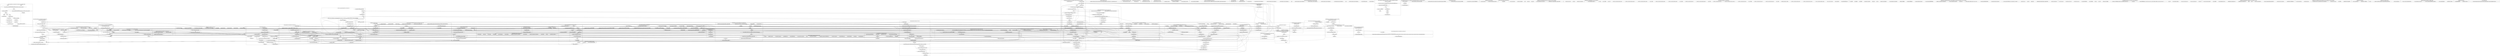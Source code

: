 digraph signal_c{
        subgraph cluster_sys_kill{
                label="asmlinkage long sys_kill(int pid, int sig)";
                set_info_si_signo_sig[label="set_info_si_signo_sig"];
                set_info_si_errno_0[label="set_info_si_errno_0"];
                set_info_si_code_SI_USER[label="set_info_si_code_SI_USER"];
                set_info_si_pid_current_tgid[label="set_info_si_pid_current_tgid"];
                set_info_si_uid_current_uid[label="set_info_si_uid_current_uid"];
                return_kill_something_info_sig_info_pid[label="return_kill_something_info_sig_info_pid"];

		set_info_si_signo_sig -> set_info_si_errno_0;
		set_info_si_errno_0 -> set_info_si_code_SI_USER;
		set_info_si_code_SI_USER -> set_info_si_pid_current_tgid;
		set_info_si_pid_current_tgid -> set_info_si_uid_current_uid;
		set_info_si_uid_current_uid -> return_kill_something_info_sig_info_pid;
        }

        subgraph cluster_kill_something_info{
                label="static int kill_something_info(int sig, struct siginfo *info, int pid)";
                pid_null[label="pid_null"];
                return_kill_pg_info_sig_info_process_group_current[label="return_kill_pg_info_sig_info_process_group_current"];
                pid_eq_neg_1[label="pid_eq_neg_1"];
                read_lock_tasklist_lock[label="read_lock_tasklist_lock"];
                for_each_process_p[label="for_each_process_p"];
                p_pid_great_1_and_p_tgid_not_eq_current_tgid[label="p_pid_great_1_and_p_tgid_not_eq_current_tgid"];
                set_err_group_send_sig_info_sig_info_p[label="set_err_group_send_sig_info_sig_info_p"];
                inc_count[label="inc_count"];
                err_not_eq_EPERM[label="err_not_eq_EPERM"];
                set_retval_err[label="set_retval_err"];
                read_unlock_tasklist_lock[label="read_unlock_tasklist_lock"];
                return_retval_or_ESPCH_decided_count[label="return_retval_or_ESPCH_decided_count"];
                pid_small_0[label="pid_small_0"];
                return_kill_pg_info_sig_info_neg_pid[label="return_kill_pg_info_sig_info_neg_pid"];
                return_kill_proc_info_sig_info_pid[label="return_kill_proc_info_sig_info_pid"];

		pid_null -> return_kill_pg_info_sig_info_process_group_current;
		pid_null -> pid_eq_neg_1;
		pid_eq_neg_1 -> read_lock_tasklist_lock;
		read_lock_tasklist_lock -> for_each_process_p;
		for_each_process_p -> p_pid_great_1_and_p_tgid_not_eq_current_tgid;
		for_each_process_p -> read_unlock_tasklist_lock;
		p_pid_great_1_and_p_tgid_not_eq_current_tgid -> set_err_group_send_sig_info_sig_info_p;
		p_pid_great_1_and_p_tgid_not_eq_current_tgid -> for_each_process_p;
		set_err_group_send_sig_info_sig_info_p -> inc_count;
		inc_count -> err_not_eq_EPERM;
		err_not_eq_EPERM -> set_retval_err;
		err_not_eq_EPERM -> for_each_process_p;
		set_retval_err -> read_unlock_tasklist_lock;
		return_retval_or_ESPCH_decided_count;
		pid_eq_neg_1 -> pid_small_0;
		pid_small_0 -> return_kill_pg_info_sig_info_neg_pid;
		pid_small_0 -> return_kill_proc_info_sig_info_pid;
        }

        subgraph cluster_kill_pg_info{
                label="int kill_pg_info(int sig, struct siginfo *info, pid_t pgrp)";
                read_lock_tasklist_lock[label="read_lock_tasklist_lock"];
                set_retval___kill_pg_info_sig_info_pgrp[label="set_retval-__kill_pg_info_sig_info_pgrp"];
                read_unlock_tasklist_lock[label="read_unlock_tasklist_lock"];
                return_retval[label="return_retval"];

		read_lock_tasklist_lock -> set_retval___kill_pg_info_sig_info_pgrp;
		set_retval___kill_pg_info_sig_info_pgrp -> read_unlock_tasklist_lock;
		read_unlock_tasklist_lock -> return_retval;
        }

        subgraph cluster___kill_pg_info{
                label="int __kill_pg_info(int sig, struct siginfo *info, pid_t pgrp)";
                pgrp_not_great_0[label="pgrp_not_great_0"];
                return_EINVAL[label="return_EINVAL"];
                set_success_0[label="set_success_0"];
                set_retval_ESPCH[label="set_retval_ESPCH"];
                do_each_task_pid_pgrp_PIDTYPE_PGID_p[label="do_each_task_pid_pgrp_PIDTYPE_PGID_p"];
                set_err_group_send_sig_info_sig_info_p[label="set_err_group_send_sig_info_sig_info_p"];
                success_self_set_rever_err[label="success_self_set_rever_err"];
                set_retval_err[label="set_retval_err"];
                while_each_task_pid_pgrp_PIDTYPE_PGID_p[label="while_each_task_pid_pgrp_PIDTYPE_PGID_p"];
                return_0_or_retval_decided_success[label="return_0_or_retval_decided_success"];

		pgrp_not_great_0 -> return_EINVAL;
		pgrp_not_great_0 -> set_success_0;
		set_success_0 -> set_retval_ESPCH;
		do_each_task_pid_pgrp_PIDTYPE_PGID_p -> set_err_group_send_sig_info_sig_info_p;
		set_err_group_send_sig_info_sig_info_p -> success_self_set_rever_err;
		success_self_set_rever_err -> set_retval_err;
		set_retval_err -> while_each_task_pid_pgrp_PIDTYPE_PGID_p;
		while_each_task_pid_pgrp_PIDTYPE_PGID_p -> return_0_or_retval_decided_success;
        }

        subgraph cluster_kill_proc_info{
                label="int kill_proc_info(int sig, struct siginfo *info, pid_t pid)";
                read_lock_tasklist_lock[label="read_lock_tasklist_lock"];
                set_p_find_task_by_pid_pid[label="set_p_find_task_by_pid_pid"];
                set_error_ESPCH[label="set_error_ESPCH"];
                p_not_null[label="p_not_null"];
                set_error_group_send_sig_info_sig_info_p[label="set_error_group_send_sig_info_sig_info_p"];
                read_unlock_tasklist_lock[label="read_unlock_tasklist_lock"];
                return_error[label="return_error"];

		read_lock_tasklist_lock -> set_p_find_task_by_pid_pid;
		set_p_find_task_by_pid_pid -> set_error_ESRCH;
		set_error_ESRCH -> p_not_null;
		p_not_null -> set_error_group_send_sig_info_sig_info_p;
		set_error_group_send_sig_info_sig_info_p -> read_unlock_tasklist_lock;
		p_not_null -> read_unlock_tasklist_lock;
        }

        subgraph cluster_group_send_sig_info{
                label="int group_send_sig_info(int sig, struct siginfo *info, struct task_struct *p)";
                set_ret_check_kill_permission_sig_info_p[label="set_ret_check_kill_permission_sig_info_p"];
                ret_null_and_sig_not_null_and_p_sighand_not_null[label="ret_null_and_sig_not_null_and_p_sighand_not_null"];
                lock_p_sighand_siglock[label="lock_p_sighand_siglock"];
                set_ret___group_send_sig_info_sig_info_p[label="set_ret___group_send_sig_info_sig_info_p"];
                unlock_p_sighand_siglock[label="unlock_p_sighand_siglock"];
                return_ret[label="return_ret"];

		set_ret_check_kill_permission_sig_info_p -> ret_null_and_sig_not_null_and_p_sighand_not_null;
		ret_null_and_sig_not_null_and_p_sighand_not_null -> lock_p_sighand_siglock;
		lock_p_sighand_siglock -> set_ret___group_send_sig_info_sig_info_p;
		set_ret___group_send_sig_info_sig_info_p -> unlock_p_sighand_siglock;
		unlock_p_sighand_siglock -> return_ret;
		ret_null_and_sig_not_null_and_p_sighand_not_null -> return_ret;
        }

	subgraph cluster_sig_ignored{
		label="static int sig_ignored(struct task_struct *t, int sig)";
		t_ptrace_PT_PTRACE_set[label="t_ptrace_PT_PTRACE_set"];
		return_0[label="return_0"];
		sigismember_t_blocked_sig[label="sigismember_t_blocked_sig"];
		return_0[label="return_0"];
		set_handler_t_sighand_action_sig_sub_1_sa_sa_handler[label="set_handler_t_sighand_action_sig_sub_1_sa_sa_handler"];
		return_handler_eq_SIG_IGN_or_handler_eq_SIG_DEF_and_sig_kernel_ignore_sig[label="return_handler_eq_SIG_IGN_or_handler_eq_SIG_DEF_and_sig_kernel_ignore_sig"];
		
		t_ptrace_PT_PTRACE_set -> return_0;
		t_ptrace_PT_PTRACE_set -> sigismember_t_blocked_sig;
		sigismember_t_blocked_sig -> return_0;
		sigismember_t_blocked_sig -> set_handler_t_sighand_action_sig_sub_1_sa_sa_handler;
		set_handler_t_sighand_action_sig_sub_1_sa_sa_handler -> return_handler_eq_SIG_IGN_or_handler_eq_SIG_DEF_and_sig_kernel_ignore_sig;
	}
	
        subgraph cluster___group_send_sig_info{
                label="int __group_send_sig_info(int sig, struct siginfo *info, struct task_struct *p)";
                assert_spin_locked_p_sighand_siglock[label="assert_spin_locked_p_sighand_siglock"];
                handle_stop_signal_sig_p[label="handle_stop_signal_sig_p"];
                info_great_2_and_info_si_code_eq_SI_TIMER[label="info_great_2_and_info_si_code_eq_SI_TIMER"];
                set_ret_info_si_sys_private[label="set_ret_info_si_sys_private"];
                sig_ignored_p_sig[label="sig_ignored_p_sig"];
                return_ret[label="return_ret"];
                LEGACY_QUEUE_p_signal_shared_pending_sig[label="LEGACY_QUEUE_p_signal_shared_pending_sig"];
                return_ret[label="return_ret"];
                set_ret_send_signal_sig_info_p_p_signal_shared_pending[label="set_ret_send_signal_sig_info_p_p_signal_shared_pending"];
                ret_not_null[label="ret_not_null"];
                return_ret[label="return_ret"];
                __group_complete_signal_sig_p[label="__group_complete_signal_sig_p"];

		assert_spin_locked_p_sighand_siglock -> handle_stop_signal_sig_p;
		handle_stop_signal_sig_p -> info_great_2_and_info_si_code_eq_SI_TIMER;
		info_great_2_and_info_si_code_eq_SI_TIMER -> set_ret_info_si_sys_private;
		set_ret_info_si_sys_private -> sig_ignored_p_sig;
		info_great_2_and_info_si_code_eq_SI_TIMER -> sig_ignored_p_sig;
		sig_ignored_p_sig -> return_ret;
		sig_ignored_p_sig -> LEGACY_QUEUE_p_signal_shared_pending_sig;
		LEGACY_QUEUE_p_signal_shared_pending_sig -> return_ret;
		LEGACY_QUEUE_p_signal_shared_pending_sig -> set_ret_send_signal_sig_info_p_p_signal_shared_pending;
		set_ret_send_signal_sig_info_p_p_signal_shared_pending -> ret_not_null;
		ret_not_null -> return_ret;
		ret_not_null -> __group_complete_signal_sig_p;
		__group_complete_signal_sig_p -> return_0;
        }

        subgraph cluster_send_signal{
                label="static int send_signal(int sig, struct siginfo *info, struct task_struct *t,struct sigpending *signals)";
                set_q_null[label="set_q_null"];
                info_eq_2[label="info_eq_2"];
                set_q___sigqueue_alloc_t_GFP_ATOMIC_sig_small_SIGRTMIN_and_info_small_2_or_info_si_code_not_small_0[label="set_q___sigqueue_alloc_t_GFP_ATOMIC_sig_small_SIGRTMIN_and_info_small_2_or_info_si_code_not_small_0"];
                q_not_null[label="q_not_null"];
                list_add_tail_q_list_signals_list[label="list_add_tail_q_list_signals_list"];
                switch_info[label="switch_info"];
                case_0[label="case_0"];
                set_q_info_si_signo_sig[label="set_q_info_si_signo_sig"];
                set_q_info_si_errno_0[label="set_q_info_si_errno_0"];
                set_q_info_si_code_SI_USER[label="set_q_info_si_code_SI_USER"];
                set_q_info_si_pid_current_pid[label="set_q_info_si_pid_current_pid"];
                set_q_info_si_uid_current_uid[label="set_q_info_si_uid_current_uid"];
                case_1[label="case_1"];
                set_q_info_si_signo_sig[label="set_q_info_si_signo_sig"];
                set_q_info_si_errno_0[label="set_q_info_si_errno_0"];
                set_q_info_si_code_SI_KERNEL[label="set_q_info_si_code_SI_KERNEL"];
                set_q_info_si_pid_0[label="set_q_info_si_pid_0"];
                set_q_info_si_uid_0[label="set_q_info_si_uid_0"];
                default_[label="default_"];
                copy_siginfo_q_info_info[label="copy_siginfo_q_info_info"];
                sig_not_small_SIGRTMIN_and_info_not_null_and_info_not_eq_1_and_info_si_code_not_eq_SI_USER[label="sig_not_small_SIGRTMIN_and_info_not_null_and_info_not_eq_1_and_info_si_code_not_eq_SI_USER"];
                return_EAGAIN[label="return_EAGAIN"];
                info_great_1_and_info_si_code_SI_TIMER[label="info_great_1_and_info_si_code_SI_TIMER"];
                set_ret_info_si_sys_private[label="set_ret_info_si_sys_private"];
                sigaddset_signals_signal_sig[label="sigaddset_signals_signal_sig"];
		return_ret[label="return_ret"];
		
		info_eq_2 -> sigaddset_signals_signal_sig;
		info_eq_2 -> set_q___sigqueue_alloc_t_GFP_ATOMIC_sig_small_SIGRTMIN_and_info_small_2_or_info_si_code_not_small_0;
		set_q___sigqueue_alloc_t_GFP_ATOMIC_sig_small_SIGRTMIN_and_info_small_2_or_info_si_code_not_small_0 -> q_not_null;
		q_not_null -> list_add_tail_q_list_signals_list;
		list_add_tail_q_list_signals_list -> switch_info;
		switch_info -> case_0;
		case_0 -> set_q_info_si_signo_sig;
		set_q_info_si_signo_sig -> set_q_info_si_errno_0;
		set_q_info_si_errno_0 -> set_q_info_si_code_SI_USER;
		set_q_info_si_code_SI_USER -> set_q_info_si_pid_current_pid;
		set_q_info_si_pid_current_pid -> set_q_info_si_uid_current_uid;
		switch_info -> case_1;
		case_1 -> set_q_info_si_signo_sig;
		set_q_info_si_signo_sig -> set_q_info_si_code_SI_KERNEL;
		set_q_info_si_code_SI_KERNEL -> set_q_info_si_pid_0;
		set_q_info_si_pid_0 -> set_q_info_si_uid_0;
		switch_info -> default_;
		default_ -> copy_siginfo_q_info_info;
		set_q_info_si_uid_current_uid -> sigaddset_signals_signal_sig;
		set_q_info_si_uid_0 -> sigaddset_signals_signal_sig;
		q_not_null -> sig_not_small_SIGRTMIN_and_info_not_null_and_info_not_eq_1_and_info_si_code_not_eq_SI_USER;
		sig_not_small_SIGRTMIN_and_info_not_null_and_info_not_eq_1_and_info_si_code_not_eq_SI_USER -> return_EAGAIN;
		sig_not_small_SIGRTMIN_and_info_not_null_and_info_not_eq_1_and_info_si_code_not_eq_SI_USER -> info_great_1_and_info_si_code_SI_TIMER;
		info_great_1_and_info_si_code_SI_TIMER -> set_ret_info_si_sys_private;
		info_great_1_and_info_si_code_SI_TIMER -> sigaddset_signals_signal_sig;
		sigaddset_signals_signal_sig -> return_ret;
        }

        subgraph cluster___group_complete_signal{
                label="static void __group_complete_signal(int sig, struct task_struct *p)";
                set_mask_TASK_STOPPED_and_TASK_TRACED[label="set_mask_TASK_STOPPED_and_TASK_TRACED"];
                sig_eq_SIGKILL[label="sig_eq_SIGKILL"];
                set_mask_0[label="set_mask_0"];
                wants_signal_sig_p_mask[label="wants_signal_sig_p_mask"];
                set_t_p[label="set_t_p"];
                thread_group_empty_p[label="thread_group_empty_p"];
                return[label="return"];
                set_t_p_signal_curr_target[label="set_t_p_signal_curr_target"];
                t_null[label="t_null"];
                set_t_p_signal_current_target_p[label="set_t_p_signal_current_target_p"];
                wants_signal_sig_t_mask[label="wants_signal_sig_t_mask"];
                set_t_next_thread_t[label="set_t_next_thread_t"];
                t_eq_p_signal_curr_target[label="t_eq_p_signal_curr_target"];
                return[label="return"];
                set_p_signal_curr_target_t[label="set_p_signal_curr_target_t"];
                sig_fatal_p_sig_and_p_signal_flags_not_set_SIGNAL_GROUP_EXIT_and_sigismember_t_real_blocked_sig_not_true_and_sig_eq_SIGKILL_or_t_ptrace_not_ste_PT_PTRACED[label="sig_fatal_p_sig_and_p_signal_flags_not_set_SIGNAL_GROUP_EXIT_and_sigismember_t_real_blocked_sig_not_true_and_sig_eq_SIGKILL_or_t_ptrace_not_ste_PT_PTRACED"];
                sig_kernel_coredump_sig_false[label="sig_kernel_coredump_sig_false"];
                set_p_signal_flags_SIGNAL_GROUP_EXIT[label="set_p_signal_flags_SIGNAL_GROUP_EXIT"];
                set_p_signal_group_exit_code_sig[label="set_p_signal_group_exit_code_sig"];
                set_p_signal_group_stop_count_0[label="set_p_signal_group_stop_count_0"];
                set_t_p[label="set_t_p"];
                sigaddset_t_pending_signal_SIGKILL[label="sigaddset_t_pending_signal_SIGKILL"];
                signal_wake_up_t_1[label="signal_wake_up_t_1"];
                set_t_next_thread_t[label="set_t_next_thread_t"];
                t_not_eq_p[label="t_not_eq_p"];
                return[label="return"];
                rm_from_queue_SIG_KERNEL_STOP_MASK_t_pending[label="rm_from_queue_SIG_KERNEL_STOP_MASK_t_pending"];
                rm_from_queue_SIG_KERNEL_STOP_MASK_p_signal_shared_pending[label="rm_from_queue_SIG_KERNEL_STOP_MASK_p_signal_shared_pending"];
                set_p_signal_group_stop_count_0[label="set_p_signal_group_stop_count_0"];
                set_p_signal_group_exit_task_t[label="set_p_signal_group_exit_task_t"];
                set_t_p[label="set_t_p"];
                inc_p_signal_group_stop_count[label="inc_p_signal_group_stop_count"];
                signal_wake_up_t_0[label="signal_wake_up_t_0"];
                set_t_next_thread_t[label="set_t_next_thread_t"];
                t_not_eq_p[label="t_not_eq_p"];
                wake_up_process_p_signal_group_exit_task[label="wake_up_process_p_signal_group_exit_task"];
                return[label="return"];
                signal_wake_up_t_sig_eq_SIGKILL[label="signal_wake_up_t_sig_eq_SIGKILL"];

                set_mask_TASK_STOPPED_and_TASK_TRACED -> sig_eq_SIGKILL;
		sig_eq_SIGKILL -> set_mask_0;
		set_mask_0 -> wants_signal_sig_p_mask;
		sig_eq_SIGKILL -> wants_signal_sig_p_mask;
		wants_signal_sig_p_mask -> set_t_p;
		wants_signal_sig_p_mask -> thread_group_empty_p;
		thread_group_empty_p -> return;
		thread_group_empty_p -> set_t_p_signal_curr_target;
		set_t_p_signal_curr_target -> t_null;
		t_null -> set_t_p_signal_current_target_p;
		set_t_p_signal_current_target_p -> wants_signal_sig_t_mask;
		wants_signal_sig_t_mask -> set_t_next_thread_t;
		set_t_next_thread_t -> t_eq_p_signal_curr_target;
		t_eq_p_signal_curr_target -> return;
		t_eq_p_signal_curr_target -> wants_signal_sig_t_mask;
		wants_signal_sig_t_mask -> set_p_signal_curr_target_t;
		t_null -> wants_signal_sig_t_mask;
		set_p_signal_curr_target_t -> sig_fatal_p_sig_and_p_signal_flags_not_set_SIGNAL_GROUP_EXIT_and_sigismember_t_real_blocked_sig_not_true_and_sig_eq_SIGKILL_or_t_ptrace_not_ste_PT_PTRACED;
		set_t_p -> sig_fatal_p_sig_and_p_signal_flags_not_set_SIGNAL_GROUP_EXIT_and_sigismember_t_real_blocked_sig_not_true_and_sig_eq_SIGKILL_or_t_ptrace_not_ste_PT_PTRACED;
		sig_fatal_p_sig_and_p_signal_flags_not_set_SIGNAL_GROUP_EXIT_and_sigismember_t_real_blocked_sig_not_true_and_sig_eq_SIGKILL_or_t_ptrace_not_ste_PT_PTRACED -> sig_kernel_coredump_sig_false;
		sig_kernel_coredump_sig_false -> set_p_signal_flags_SIGNAL_GROUP_EXIT;
		set_p_signal_flags_SIGNAL_GROUP_EXIT -> set_p_signal_group_exit_code_sig;
		set_p_signal_group_exit_code_sig -> set_p_signal_group_stop_count_0;
		set_p_signal_group_stop_count_0 -> set_t_p;
		set_t_p -> sigaddset_t_pending_signal_SIGKILL;
		sigaddset_t_pending_signal_SIGKILL -> signal_wake_up_t_1;
		signal_wake_up_t_1 -> set_t_next_thread_t;
		set_t_next_thread_t -> t_not_eq_p;
		t_not_eq_p -> return;
		return -> rm_from_queue_SIG_KERNEL_STOP_MASK_t_pending;
		sig_fatal_p_sig_and_p_signal_flags_not_set_SIGNAL_GROUP_EXIT_and_sigismember_t_real_blocked_sig_not_true_and_sig_eq_SIGKILL_or_t_ptrace_not_ste_PT_PTRACED -> rm_from_queue_SIG_KERNEL_STOP_MASK_t_pending;
		sig_kernel_coredump_sig_false -> rm_from_queue_SIG_KERNEL_STOP_MASK_t_pending;
		rm_from_queue_SIG_KERNEL_STOP_MASK_t_pending -> rm_from_queue_SIG_KERNEL_STOP_MASK_p_signal_shared_pending;
		rm_from_queue_SIG_KERNEL_STOP_MASK_p_signal_shared_pending -> set_p_signal_group_stop_count_0;
		set_p_signal_group_stop_count_0 -> set_p_signal_group_exit_task_t;
		set_p_signal_group_exit_task_t -> set_t_p;
		set_t_p -> inc_p_signal_group_stop_count;
		inc_p_signal_group_stop_count -> signal_wake_up_t_0;
		signal_wake_up_t_0 -> set_t_next_thread_t;
		set_t_next_thread_t -> t_not_eq_p;
		t_not_eq_p -> wake_up_process_p_signal_group_exit_task;
		t_not_eq_p -> inc_p_signal_group_stop_count;
		wake_up_process_p_signal_group_exit_task -> return;
		sig_fatal_p_sig_and_p_signal_flags_not_set_SIGNAL_GROUP_EXIT_and_sigismember_t_real_blocked_sig_not_true_and_sig_eq_SIGKILL_or_t_ptrace_not_ste_PT_PTRACED -> signal_wake_up_t_sig_eq_SIGKILL;
		signal_wake_up_t_sig_eq_SIGKILL -> return;
        }

        subgraph cluster_wants_signal{
                label="#define wants_signal(sig, p, mask)";

                sigismember_p_blocked_sig_null_and_p_state_and_mask_not_null_and_p_flags_PF_EXITING_not_null_and_task_curr_p_or_signal_pending_p_not_null[label="sigismember_p_blocked_sig_null_and_p_state_and_mask_not_null_and_p_flags_PF_EXITING_not_null_and_task_curr_p_or_signal_pending_p_not_null"];
        }

        subgraph cluster_signal_wake_up{
                label="void signal_wake_up(struct task_struct *t, int resume)";
                set_tsk_thread_flags_t_TIF_SIGPENDING[label="set_tsk_thread_flags_t_TIF_SIGPENDING"];
                set_mask_TASK_INTERRUPTIBLE[label="set_mask_TASK_INTERRUPTIBLE"];
                resume_not_null[label="resume_not_null"];
                mask_self_set_TASK_STOPPED_TASK_TRACED[label="mask_self_set_TASK_STOPPED_TASK_TRACED"];
                wake_up_state_t_mask_null[label="wake_up_state_t_mask_null"];
                kick_process_t[label="kick_process_t"];

				set_tsk_thread_flag_t_TIF_SIGPENDING -> set_mask_TASK_INTERRUPTIBLE;
				set_mask_TASK_INTERRUPTIBLE -> resume_not_null;
				resume_not_null -> mask_self_set_TASK_STOPPED_TASK_TRACED;
				resume_not_null -> wake_up_state_t_mask;
				mask_self_set_TASK_STOPPED_TASK_TRACED -> wake_up_state_t_mask;
				wake_up_state_t_mask -> kick_process_t;
        }

        subgraph cluster_sys_tgkill{
                label="asmlinkage long sys_tgkill(int tgid, int pid, int sig)";
                pid_not_great_0_or_tgid_not_great_0[label="pid_not_great_0_or_tgid_not_great_0"];
                return_EINVAL[label="return_EINVAL"];
                set_info_si_signo_sig[label="set_info_si_signo_sig"];
                set_info_si_errno_0[label="set_info_si_errno_0"];
                info_si_code_SI_TKILL[label="info_si_code_SI_TKILL"];
                set_si_pid_current_tgid[label="sest_si_pid_current_tgid"];
                info_si_uid_current_uid[label="info_si_uid_current_uid"];
                read_lock_tasklist_lock[label="read_lock_tasklist_lock"];
                set_p_find_task_by_pid_pid[label="set_p_find_task_by_pid_pid"];
                set_erro_ESRCH[label="set_erro_ESRCH"];
                p_not_null_and_p_tgid_eq_tgid[label="p_not_null_and_p_tgid_eq_tgid"];
                set_error_check_kill_permission_sig_info_p[label="set_error_check_kill_permission_sig_info_p"];
                error_null_and_sig_not_null_and_p_sighand[label="error_null_and_sig_not_null_and_p_sighand"];
                lock_p_sighand_siglock[label="lock_p_sighand_siglock"];
                handle_stop_signal_sig_p[label="handle_stop_signal_sig_p"];
                set_error_specific_send_sig_info_sig_info_p[label="set_error_specific_send_sig_info_sig_info_p"];
                unlock_p_sighand_siglock[label="unlock_p_sighand_siglock"];
                read_unlock_tasklist_lock[label="read_unlock_tasklist_lock"];
                return_error[label="return_error"];

				pid_not_great_0_or_tgid_not_great_0 -> return_EINVAL;
				return_EINVAL -> set_info_si_signo_sig;
				pid_not_great_0_or_tgid_not_great_0 -> set_info_si_signo_sig;
				set_info_si_signo_sig -> set_info_si_errno_0;
				set_info_si_errno_0 -> set_info_si_code_SI_TKILL;
				set_info_si_code_SI_TKILL -> set_info_si_pid_current_tgid;
				set_info_si_pid_current_tgid -> set_info_si_uid_current_uid;
				set_info_si_uid_current_uid -> read_lock_tasklist_lock;
				read_lock_tasklist_lock -> set_p_find_task_by_pid_pid;
				set_p_find_task_by_pid_pid -> set_error_ESPCH;
				set_error_ESPCH -> p_not_null_and_p_tgid_eq_tgid;
				p_not_null_and_p_tgid_eq_tgid -> set_error_check_kill_permission_sig_info_p;
				set_error_check_kill_permission_sig_info_p -> error_null_and_sig_not_null_and_p_sighand_not_null;
				error_null_and_sig_not_null_and_p_sighand_not_null -> lock_p_sighand_siglock;
				lock_p_sighand_siglock -> handle_stop_signal_sig_p;
				handle_stop_signal_sig_p -> set_error_specific_send_sig_info_sig_info_p;
				set_error_specific_send_sig_info_sig_info_p -> unlock_p_sighand_siglock;
				p_not_null_and_p_tgid_eq_tgid -> unlock_tasklist_lock;
				error_null_and_sig_not_null_and_p_sighand_not_null -> unlock_tasklist_lock;
				unlock_tasklist_lock -> return_error;
        }

        subgraph cluster_handle_stop_signal{
                label="static void handle_stop_signal(int sig, struct task_struct *p)";
                p_flags_SIGNAL_GROUP_EXIT_set[label="p_flags_SIGNAL_GROUP_EXIT_set"];
                return[label="return"];
                sig_kernel_stop_sig_true[label="sig_kernel_stop_sig_true"];
                rm_from_queue_sigmask_SIGCONT_p_signal_shared_pending[label="rm_from_queue_sigmask_SIGCONT_p_signal_shared_pending"];
                set_t_p[label="set_t_p"];
                rm_from_queue_sigmask_SIGCONT_t_pending[label="rm_from_queue_sigmask_SIGCONT_t_pending"];
                set_t_next_thread_t[label="set_t_next_thread_t"];
                t_not_eq_p[label="t_not_eq_p"];
                sig_eq_SIGCONT[label="sig_eq_SIGCONT"];
                p_signal_group_stop_count_great_0[label="p_signal_group_stop_count_great_0"];
                set_p_signal_group_stop_count_0[label="set_p_signal_group_stop_count_0"];
                set_p_signal_flags_SIGNAL_STOP_CONTINUED[label="set_p_signal_flags_SIGNAL_STOP_CONTINUED"];
                unlock_p_sighand_siglock[label="unlock_p_sighand_siglock"];
                do_notify_parent_cldstop_p_p_parent_CLD_STOPPED[label="do_notify_parent_cldstop_p_p_parent_CLD_STOPPED"];
                do_notify_parent_cldstop_p_group_leader_p_group_leader_real_parent_CLD_STOPPED[label="do_notify_parent_cldstop_p_group_leader_p_group_leader_real_parent_CLD_STOPPED"];
                lock_p_sighand_siglock[label="lock_p_sighand_siglock"];
                rm_from_queue_SIG_KERNEL_STOP_MASK_p_signal_shared_pending[label="rm_from_queue_SIG_KERNEL_STOP_MASK_p_signal_shared_pending"];
                set_t_p[label="set_t_p"];
                rm_from_queue_SIG_KERNEL_STOP_MASK_t_pending[label="rm_from_queue_SIG_KERNEL_STOP_MASK_t_pending"];
                set_state_TASK_STOPPED[label="set_state_TASK_STOPPED"];
                sig_user_defined_t_SIGCONT_and_sigismember_t_blocked_SIGCONT_false[label="sig_user_defined_t_SIGCONT_and_sigismember_t_blocked_SIGCONT_false"];
                set_tsk_tread_flag_t_TIF_SIGPENDING[label="set_tsk_tread_flag_t_TIF_SIGPENDING"];
                state_self_set_TASK_INTERRUPTIBLE[label="state_self_set_TASK_INTERRUPTIBLE"];
                wake_up_state_t_state[label="wake_up_state_t_state"];
                set_t_next_thread_t[label="set_t_next_thread_t"];
                t_not_eq_p[label="t_not_eq_p"];
                p_signal_flags_SIGNAL_STOP_STOPPED_set[label="p_signal_flags_SIGNAL_STOP_STOPPED_set"];
                set_p_signal_flgas_SIGNAL_STOP_CONTINUED[label="set_p_signal_flgas_SIGNAL_STOP_CONTINUED"];
                set_p_signal_group_exit_code_0[label="set_p_signal_group_exit_code_0"];
                unlock_p_sighand_siglock[label="unlock_p_sighand_siglock"];
                p_ptrace_PT_PTRACED_set[label="p_ptrace_PT_PTRACED_set"];
                do_notify_parent_cldstop_p_p_parent_CLD_CONTINUED[label="do_notify_parent_cldstop_p_p_parent_CLD_CONTINUED"];
                do_notify_parent_cldstop_p_group_leader_p_group_leader_real_parent_CLLD_CONTINUED[label="do_notify_parent_cldstop_p_group_leader_p_group_leader_real_parent_CLLD_CONTINUED"];
                lock_p_sighand_siglock[label="lock_p_sighand_siglock"];
                set_p_signal_flags_0[label="set_p_signal_flags_0"];
                sig_eq_SIGKILL[label="sig_eq_SIGKILL"];
                set_p_signal_flags_0[label="set_p_signal_flags_0"];

				p_flags_SIGNAL_GROUP_EXIT_set -> return;
				p_flags_SIGNAL_GROUP_EXIT_set -> sig_kernel_stop_sig_true;
				sig_kernel_stop_sig_true -> rm_from_queue_sigmask_SIGCONT_p_signal_shared_pending
				rm_from_queue_sigmask_SIGCONT_p_signal_shared_pending -> set_t_p;
				set_t_p -> rm_from_queue_sigmask_SIGCONT_t_pending;
				rm_from_queue_sigmask_SIGCONT_t_pending -> set_t_next_thread_t;
				set_t_next_thread_t -> t_not_eq_p;
				sig_kernel_stop_sig_true -> sig_eq_SIGCONT;
				sig_eq_SIGCONT -> p_signal_group_stop_count_great_0;
				p_signal_group_stop_count_great_0 -> set_p_signal_group_stop_count_0;
				set_p_signal_group_stop_count_0 -> set_p_signal_flags_SIGNAL_STOP_CONTINUED;
				set_p_signal_flags_SIGNAL_STOP_CONTINUED -> unlock_p_sighand_siglock;
				unlock_p_sighand_siglock -> p_ptrace_PT_PTRACED_set;
				p_ptrace_PT_PTRACED_set -> do_notify_parent_cldstop_p_p_parent_CLD_STOPPED;
				p_ptrace_PT_PTRACED_set -> do_notify_parent_cldstop_p_group_leader_p_group_leader_real_parent_CLD_STOPPED;
				do_notify_parent_cldstop_p_p_parent_CLD_STOPPED -> lock_p_sighand_siglock;
				do_notify_parent_cldstop_p_group_leader_p_group_leader_real_parent_CLD_STOPPED -> lock_p_sighand_siglock;
				p_signal_group_stop_count_great_0 -> rm_from_queue_SIG_KERNEL_STOP_MASK_p_signal_shared_pending;
				lock_p_sighand_siglock -> rm_from_queue_SIG_KERNEL_STOP_MASK_p_signal_shared_pending;
				rm_from_queue_SIG_KERNEL_STOP_MASK_p_signal_shared_pending -> set_t_p;
				set_t_p -> rm_from_queue_SIG_KERNEL_STOP_MASK_t_pending;
				rm_from_queue_SIG_KERNEL_STOP_MASK_t_pending -> set_state_TASK_STOPPED;
				set_state_TASK_STOPPED -> sig_user_defined_t_SIGCONT_and_sigismember_t_blocked_SIGCONT_false;
				sig_user_defined_t_SIGCONT_and_sigismember_t_blocked_SIGCONT_false -> set_tsk_thread_flag_t_TIF_SIGPENDING;
				set_tsk_thread_flag_t_TIF_SIGPENDING -> state_self_set_TASK_INTERRUPTIBLE;
				state_self_set_TASK_INTERRUPTIBLE -> wake_up_state_t_state;
				sig_user_defined_t_SIGCONT_and_sigismember_t_blocked_SIGCONT_false -> wake_up_state_t_state;
				wake_up_state_t_state -> set_t_next_thread_t;
				set_t_next_thread_t -> t_not_eq_p;
				t_not_eq_p -> rm_from_queue_SIG_KERNEL_STOP_MASK_t_pending;
				t_not_eq_p -> p_signal_flags_SIGNAL_STOP_STOPPED_set;
				p_signal_flags_SIGNAL_STOP_STOPPED_set -> set_p_signal_flags_SIGNAL_STOP_CONTINUED;
				set_p_signal_flags_SIGNAL_STOP_CONTINUED -> set_p_signal_group_exit_code_0;
				set_p_signal_group_exit_code_0 -> unlock_p_sighand_siglock;
				unlock_p_sighand_siglock -> p_ptrace_PT_PTRACED_set;
				p_ptrace_PT_PTRACED_set -> do_notify_parent_cldstop_p_p_parent_CLD_CONTINUED;
				p_ptrace_PT_PTRACED_set -> do_notify_parent_cldstop_p_group_leader_p_group_leader_real_parent_CLLD_CONTINUED;
				do_notify_parent_cldstop_p_p_parent_CLD_CONTINUED -> lock_p_sighand_siglock;
				do_notify_parent_cldstop_p_group_leader_p_group_leader_real_parent_CLLD_CONTINUED -> lock_p_sighand_siglock;
				p_signal_flags_SIGNAL_STOP_STOPPED_set -> set_p_signal_flags_0;
				sig_eq_SIGCONT -> sig_eq_SIGKILL;
				sig_eq_SIGKILL -> set_p_signal_flags_0;
        }

        subgraph cluster_specific_send_sig_info{
                label="static int specific_send_sig_info(int sig, struct siginfo *info, struct task_struct *t)";
                irqs_disabled_null[label="irqs_disabled_null"];
                BUG[label="BUG"];
                assert_spin_locked_t_sighand_siglock[label="assert_spin_locked_t_sighand_siglock"];
                info_great_2_and_info_si_code_eq_SI_TIMER[label="info_great_2_and_info_si_code_eq_SI_TIMER"];
                set_ret_info_si_sys_private[label="set_ret_info_si_sys_private"];
                sig_ignored_t_sig[label="sig_ignored_t_sig"];
                LEGACY_QUEUE_t_pending_sig[label="LEGACY_QUEUE_t_pending_sig"];
                set_ret_send_signal_sig_info_t_t_pending[label="set_ret_send_signal_sig_info_t_t_pending"];
                ret_null_and_sigismember_t_blocked_sig_false[label="ret_null_and_sigismember_t_blocked_sig_false"];
                signal_wake_up_t_sig_eq_SIGKILL[label="signal_wake_up_t_sig_eq_SIGKILL"];
                return_ret[label="return_ret"];
				
				irqs_disabled_null -> assert_spin_locked_t_sighand_siglock;
				irqs_disabled_null -> BUG
				assert_spin_locked_t_sighand_siglock -> info_great_2_and_info_si_code_eq_SI_TIMER;
				info_great_2_and_info_si_code_eq_SI_TIMER -> set_ret_info_si_sys_private;
				info_great_2_and_info_si_code_eq_SI_TIMER -> sig_ignored_t_sig;
				set_ret_info_si_sys_private -> sig_ignored_t_sig;
				sig_ignored_t_sig -> return_ret;
				sig_ignored_t_sig -> LEGACY_QUEUE_p_signal_shared_pending_sig;
				LEGACY_QUEUE_p_signal_shared_pending_sig -> return_ret;
				LEGACY_QUEUE_p_signal_shared_pending_sig -> set_ret_send_signal_sig_info_t_t_pending;
				set_ret_send_signal_sig_info_t_t_pending -> ret_null_and_sigismember_t_blocked_sig_false;
				ret_null_and_sigismember_t_blocked_sig_false -> signal_wake_up_t_sig_eq_SIGKILL;
				ret_null_and_sigismember_t_blocked_sig_false -> return_ret;
				signal_wake_up_t_sig_eq_SIGKILL -> return_ret;
        }

        subgraph cluster_sys_tkill{
                label="asmlinkage long sys_tkill(int pid, int sig)";
                pid_not_great_0[label="pid_not_great_0"];
                return_EINVAL[label="return_EINVAL"];
                set_info_si_signo_sig[label="set_info_si_signo_sig"];
                set_info_si_errno_0[label="set_info_si_errno_0"];
                set_info_si_code_SI_TKILL[label="set_info_si_code_SI_TKILL"];
                set_info_si_pid_current_tgid[label="set_info_si_pid_current_tgid"];
                set_info_si_uid_current_uid[label="set_info_si_uid_current_uid"];
                read_lock_tasklist_lock[label="read_lock_tasklist_lock"];
                set_p_find_task_by_pid_pid[label="set_p_find_task_by_pid_pid"];
                set_error_ESRCH[label="set_error_ESRCH"];
                p_not_null[label="p_not_null"];
                set_error_check_kill_permission_sig_info_p[label="set_error_check_kill_permission_sig_info_p"];
                error_null_and_sig_not_null_and_p_sighand_not_null[label="error_null_and_sig_not_null_and_p_sighand_not_null"];
                lock_p_sighand_siglock[label="lock_p_sighand_siglock"];
                handle_stop_signal_sig_p[label="handle_stop_signal_sig_p"];
                set_error_specific_send_sig_info_sig_info_p[label="set_error_specific_send_sig_info_sig_info_p"];
                unlock_p_sighand_siglock[label="unlock_p_sighand_siglock"];
                unlock_tasklist_lock[label="unlock_tasklist_lock"];
                return_error[label="return_error"];

				pid_not_great_0 -> return_EINVAL;
				pid_not_great_0 -> set_info_si_signo_sig;
				set_info_si_signo_sig -> set_info_si_errno_0;
				set_info_si_errno_0 -> set_info_si_code_SI_TKILL;
				set_info_si_code_SI_TKILL -> set_info_si_pid_current_tgid;
				set_info_si_pid_current_tgid -> set_info_si_uid_current_uid;
				set_info_si_uid_current_uid -> lock_tasklist_lock;
				lock_tasklist_lock -> set_p_find_task_by_pid_pid;
				set_p_find_task_by_pid_pid -> set_error_ESRCH;
				set_error_ESRCH -> p_not_null;
				p_not_null -> set_error_check_kill_permission_sig_info_p;
				p_not_null -> unlock_tasklist_lock;
				set_error_check_kill_permission_sig_info_p -> error_null_and_sig_not_null_and_p_sighand_not_null;
				error_null_and_sig_not_null_and_p_sighand_not_null -> unlock_tasklist_lock;
				error_null_and_sig_not_null_and_p_sighand_not_null -> lock_p_sighand_siglock;
				lock_p_sighand_siglock -> handle_stop_signal_sig_p;
				handle_stop_signal_sig_p -> set_error_specific_send_sig_info_sig_info_p;
				set_error_specific_send_sig_info_sig_info_p -> unlock_p_sighand_siglock;
				unlock_p_sighand_siglock -> unlock_tasklist_lock;
				unlock_tasklist_lock -> return_error;
        }

        subgraph cluster_send_sig{
                label="int send_sig(int sig, struct task_struct *p, int priv)";
                return_send_sig_info_sig_priv_not_eq_0_p[label="return_send_sig_info_sig_priv_not_eq_0_p"];
        }

        subgraph cluster_send_sig_info{
                label="int send_sig_info(int sig, struct siginfo *info, struct task_struct *p)";
                valid_signal_sig_null[label="valid_signal_sig_null"];
                return_EINVAL[label="return_EINVAL"];
                lock_tasklist_lock[label="lock_tasklist_lock"];
                lock_p_sighand_siglock[label="lock_p_sighand_siglock"];
                set_ret_specific_send_sig_info_sig_info_p[label="set_ret_specific_send_sig_info_sig_info_p"];
                unlock_p_sighand_siglock[label="unlock_p_sighand_siglock"];
                unlock_tasklist_lock[label="unlock_tasklist_lock"];
                return_ret[label="return_ret"];

		valid_signal_sig_null -> return_EINVAL;
		valid_signal_sig_null -> lock_tasklist_lock;
		lock_tasklist_lock -> lock_p_sighand_siglock;
		lock_p_sighand_siglock -> set_ret_specific_send_sig_info_sig_info_p;
		set_ret_specific_send_sig_info_sig_info_p -> unlock_p_sighand_siglock;
		unlock_p_sighand_siglock -> unlock_tasklist_lock;
		unlock_tasklist_lock -> return_ret;
        }

        subgraph cluster_force_sig{
                label="void force_sig(int sig, struct task_struct *p)";
                force_sig_info_sig_1_p[label="force_sig_info_sig_1_p"];
        }

        subgraph cluster_force_sig_info{
                label="int force_sig_info(int sig, struct siginfo *info, struct task_struct *t)";
                lock_t_sighand_siglock[label="lock_t_sighand_siglock"];
                sigismember_t_blocked_sig_true_or_t_sighand_action_eq_SIG_IGN[label="sigismember(&t->blocked, sig) || t->sighand->action[sig-1].sa.sa_handler == SIG_IGN"];
                set_t_sighand_action_sa_sa_handler_SIG_DFL[label="set_t_sighand_action_sa_sa_handler_SIG_DFL "];
                sigdelset_t_blocked_sig[label="sigdelset_t_blocked_sig"];
                recalc_sigpending_tsk_t[label="recalc_sigpending_tsk_t"];
                set_ret_specific_send_sig_info_sig_info_t[label="set_ret_specific_send_sig_info_sig_info_t"];
                unlock_t_sighand_siglock[label="unlock_t_sighand_siglock"];

		lock_t_sighand_siglock -> sigismember_t_blocked_sig_true_or_t_sighand_action_eq_SIG_IGN;
		sigismember_t_blocked_sig_true_or_t_sighand_action_eq_SIG_IGN -> set_t_sighand_action_sa_sa_handler_SIG_DFL;
		set_t_sighand_action_sa_sa_handler_SIG_DFL -> sigdelset_t_blocked_sig;
		sigdelset_t_blocked_sig -> recalc_sigpending_tsk_t;
		recalc_sigpending_tsk_t -> set_ret_specific_send_sig_info_sig_info_t;
		sigismember_t_blocked_sig_true_or_t_sighand_action_eq_SIG_IGN -> set_ret_specific_send_sig_info_sig_info_t;
		set_ret_specific_send_sig_info_sig_info_t -> unlock_t_sighand_siglock;
		unlock_t_sighand_siglock -> return_ret;
        }

        subgraph cluster_force_sig_specific{
                label="void force_sig_specific(int sig, struct task_struct *t)";
                lock_t_sighand_siglock[label="lock_t_sighand_siglock"];
                t_sighand_action_sa_sa_handler_eq_SIG_IGN[label="t_sighand_action_sa_sa_handler_eq_SIG_IGN"];
                set_t_sighand_action_sa_sa_handler_SIG_DFL[label="set_t_sighand_action_sa_sa_handler_SIG_DFL"];
                sigdelset_t_blocked_sig[label="sigdelset_t_blocked_sig"];
                recalc_sigpending_tsk_t[label="recalc_sigpending_tsk_t"];
                specific_send_sig_info_sig_2_t[label="specific_send_sig_info_sig_2_t"];
                unlock_t_sighand_siglock[label="unlock_t_sighand_siglock"];

				lock_t_sighand_siglock -> t_sighand_action_sa_sa_handler_eq_SIG_IGN;
				t_sighand_action_sa_sa_handler_eq_SIG_IGN -> set_t_sighand_action_sa_sa_handler_SIG_DFL;
				set_t_sighand_action_sa_sa_handler_SIG_DFL -> sigdelset_t_blocked_sig;
				t_sighand_action_sa_sa_handler_eq_SIG_IGN -> sigdelset_t_blocked_sig;
				sigdelset_t_blocked_sig -> recalc_sigpending_tsk_t;
				recalc_sigpending_tsk_t -> specific_send_sig_info_sig_2_t;
				specific_send_sig_info_sig_2_t -> unlock_t_sighand_siglock;
        }

        subgraph cluster_send_group_sig_info{
                label="int send_group_sig_info(int sig, struct siginfo *info, struct task_struct *p)";
                lock_tasklist_lock[label="lock_tasklist_lock"];
                set_ret_group_send_sig_info_sig_info_p[label="set_ret_group_send_sig_info_sig_info_p"];
                unlock_tasklist_lock[label="unlock_tasklist_lock"];
                return_ret[label="return_ret"];

				lock_tasklist_lock -> set_ret_group_send_sig_info_sig_info_p;
				set_ret_group_send_sig_info_sig_info_p -> unlock_tasklist_lock;
				unlock_tasklist_lock -> return_ret;
        }

        subgraph cluster_kill_pg{
                label="int kill_pg(pid_t pgrp, int sig, int priv)";
                return_kill_pg_info_sig_priv_not_eq_0_pgrp[label="return_kill_pg_info_sig_priv_not_eq_0_pgrp"];
        }

        subgraph cluster_kill_proc{
                label="int kill_proc(pid_t pid, int sig, int priv)";
                return_kill_proc_info_sig_priv_not_eq_0_pid[label="return_kill_proc_info_sig_priv_not_eq_0_pid"];
        }

        subgraph cluster_sys_rt_sigqueueinfo{
                label="asmlinkage long sys_rt_sigqueueinfo(int pid, int sig, siginfo_t __user *uinfo)";
                copy_from_user_info_uinof_sizeof_siginfo_t[label="copy_from_user_info_uinof_sizeof_siginfo_t"];
                return_EFAULT[label="return_EFAULT"];
                info_si_code_not_small_0[label="info_si_code_not_small_0"];
                return_EPERM[label="return_EPERM"];
                set_info_si_signo_sig[label="set_info_si_signo_sig"];
                return_kill_proc_info_sig_info_pid[label="return_kill_proc_info_sig_info_pid"];

				copy_from_user_info_uinof_sizeof_siginfo_t -> return_EFAULT;
				copy_from_user_info_uinof_sizeof_siginfo_t -> info_si_code_not_small_0;
				info_si_code_not_small_0 -> return_EPERM;
				info_si_code_not_small_0 -> set_info_si_signo_sig;
				set_info_si_signo_sig -> return_kill_proc_info_sig_info_pid;
        }

        subgraph cluster_get_signal_to_deliver{
                label="int get_signal_to_deliver(siginfo_t *info, struct k_sigaction *return_ka, struct pt_regs *regs, void *cookie)";
                set_mask_current_blocked[label="set_mask_current_blocked"];
                lock_current_sighand_siglock[label="lock_current_sighand_siglock"];
                dead_for[label="dead_for"];
                current_signal_group_stop_count_great_0_and_handle_group_stop_true[label="current_signal_group_stop_count_great_0_and_handle_group_stop_true"];
                set_signr_dequeue_signal_current_mask_info[label="set_signr_dequeue_signal_current_mask_info"];
                signr_null[label="signr_null"];
                current_ptrace_PT_PTRACED_set_and_signr_not_eq_SIGKILL[label="current_ptrace_PT_PTRACED_set_and_signr_not_eq_SIGKILL"];
                ptrace_signal_deliver_regs_cookie[label="ptrace_signal_deliver_regs_cookie"];
                ptrace_stop_signr_signr_info[label="ptrace_stop_signr_signr_info"];
                set_signr_current_exit_code[label="set_signr_current_exit_code"];
                signr_eq_0[label="signr_eq_0"];
                set_current_exit_code_0[label="set_current_exit_code_0"];
                signr_not_eq_info_si_signo[label="signr_not_eq_info_si_signo"];
                set_info_si_signo_signr[label="set_info_si_signo_signr"];
                set_info_si_errno_0[label="set_info_si_errno_0"];
                set_info_si_code_SI_USER[label="set_info_si_code_SI_USER"];
                set_info_si_pid_current_parent_pid[label="set_info_si_pid_current_parent_pid"];
                set_info_si_uid_current_parent_uid[label="set_info_si_uid_current_parent_uid"];
                sigismember_current_blocked_signr_true[label="sigismember_current_blocked_signr_true"];
                specific_send_sig_info_signr_info_current[label="specific_send_sig_info_signr_info_current"];
                set_ka_current_sighand_action_signr_sub_1[label="set_ka_current_sighand_action_signr_sub_1"];
                ka_sa_sa_handler_eq_SIG_IGN[label="ka_sa_sa_handler_eq_SIG_IGN"];
                ka_sa_sa_handler_not_eq_SIG_DFL[label="ka_sa_sa_handler_not_eq_SIG_DFL"];
                set_return_ka_ka[label="set_return_ka_ka"];
                ka_sa_sa_flags_SA_ONESHOT_set[label="ka_sa_sa_flags_SA_ONESHOT_set"];
                set_ka_sa_sa_handler_SIG_DFL[label="set_ka_sa_sa_handler_SIG_DFL"];
                sig_kernel_ignroe_signr_true[label="sig_kernel_ignroe_signr_true"];
                current_pid_eq_1[label="current_pid_eq_1"];
                sig_kernel_sotp_signr_true[label="sig_kernel_sotp_signr_true"];
                signr_not_SIGSTOP[label="signr_not_SIGSTOP"];
                unlock_current_sighand_siglock[label="unlock_current_sighand_siglock"];
                is_orphaned_pgrp_process_group_current[label="is_orphaned_pgrp_process_group_current"];
                lock_current_sighand_siglock[label="lock_current_sighand_siglock"];
                do_signal_stop_signr[label="do_signal_stop_signr"];
                unlock_current_sighand_siglock[label="unlock_current_sighand_siglock"];
                current_flags_self_set_PF_SIGNALED[label="current_flags_self_set_PF_SIGNALED"];
                sig_kernel_coredump_signr_true[label="sig_kernel_coredump_signr_true"];
                do_corddump_signr_signr_regs[label="do_corddump_signr_signr_regs"];
                do_group_exit_signr[label="do_group_exit_signr"];
                unlock_current_sighand_siglock[label="unlock_current_sighand_siglock"];

				set_mask_current_blocked -> lock_current_sighand_siglock;
				lock_current_sighand_siglock -> dead_for;
				dead_for -> current_signal_group_stop_count_great_0_and_handle_group_stop_true;
				dead_for -> unlock_current_sighand_siglock;
				current_signal_group_stop_count_great_0_and_handle_group_stop_true -> lock_current_sighand_siglock;
				current_signal_group_stop_count_great_0_and_handle_group_stop_true -> set_signr_dequeue_signal_current_mask_info;
				set_signr_dequeue_signal_current_mask_info -> signr_null;
				signr_null -> unlock_current_sighand_siglock;
				signr_null -> current_ptrace_PT_PTRACED_set_and_signr_not_eq_SIGKILL;
				current_ptrace_PT_PTRACED_set_and_signr_not_eq_SIGKILL -> ptrace_signal_deliver_regs_cookie;
				current_ptrace_PT_PTRACED_set_and_signr_not_eq_SIGKILL -> set_ka_current_sighand_action_signr_sub_1;
				ptrace_signal_deliver_regs_cookie -> ptrace_stop_signr_signr_info;
				ptrace_stop_signr_signr_info -> set_signr_current_exit_code;
				set_signr_current_exit_code -> signr_eq_0;
				signr_eq_0 -> current_ptrace_PT_PTRACED_set_and_signr_not_eq_SIGKILL;
				signr_eq_0 -> set_current_exit_code_0;
				set_current_exit_code_0 -> signr_not_eq_info_si_signo;
				signr_not_eq_info_si_signo -> sigismember_current_blocked_signr_true;
				signr_not_eq_info_si_signo -> set_info_si_signo_signr;
				set_info_si_signo_signr -> set_info_si_errno_0;
				set_info_si_errno_0 -> set_info_si_code_SI_USER;
				set_info_si_code_SI_USER -> set_info_si_pid_current_parent_pid;
				set_info_si_pid_current_parent_pid -> set_info_si_uid_current_parent_uid;
				set_info_si_uid_current_parent_uid -> sigismember_current_blocked_signr_true;
				sigismember_current_blocked_signr_true -> set_ka_current_sighand_action_signr_sub_1;
				sigismember_current_blocked_signr_true -> specific_send_sig_info_signr_info_current;
				specific_send_sig_info_signr_info_current -> current_signal_group_stop_count_great_0_and_handle_group_stop_true;
				set_ka_current_sighand_action_signr_sub_1 -> ka_sa_sa_handler_eq_SIG_IGN;
				ka_sa_sa_handler_eq_SIG_IGN -> current_signal_group_stop_count_great_0_and_handle_group_stop_true;
				ka_sa_sa_handler_eq_SIG_IGN -> ka_sa_sa_handler_not_eq_SIG_DFL;
				ka_sa_sa_handler_not_eq_SIG_DFL -> set_return_ka_ka;
				ka_sa_sa_handler_not_eq_SIG_DFL -> sig_kernel_ignroe_signr_true;
				set_return_ka_ka -> ka_sa_sa_flags_SA_ONESHOT_set;
				ka_sa_sa_flags_SA_ONESHOT_set -> set_ka_sa_sa_handler_SIG_DFL;
				set_ka_sa_sa_handler_SIG_DFL -> unlock_current_sighand_siglock;
				set_ka_sa_sa_handler_SIG_DFL -> unlock_current_sighand_siglock;
				sig_kernel_ignroe_signr_true -> current_signal_group_stop_count_great_0_and_handle_group_stop_true;
				sig_kernel_ignroe_signr_true -> current_pid_eq_1;
				current_pid_eq_1 -> current_signal_group_stop_count_great_0_and_handle_group_stop_true;
				current_pid_eq_1 -> sig_kernel_stop_sig_true;
				sig_kernel_stop_sig_true -> signr_not_SIGSTOP;
				sig_kernel_stop_sig_true -> unlock_current_sighand_siglock;
				signr_not_SIGSTOP -> unlock_current_sighand_siglock;
				unlock_current_sighand_siglock -> is_orphaned_pgrp_process_group_current;
				is_orphaned_pgrp_process_group_current -> lock_current_sighand_siglock;
				is_orphaned_pgrp_process_group_current -> lock_current_sighand_siglock;
				lock_current_sighand_siglock -> do_signal_stop_signr;
				do_signal_stop_signr -> lock_current_sighand_siglock;
				do_signal_stop_signr -> current_signal_group_stop_count_great_0_and_handle_group_stop_true;
				unlock_current_sighand_siglock -> current_flags_self_set_PF_SIGNALED;
				current_flags_self_set_PF_SIGNALED -> sig_kernel_coredump_signr_true;
				sig_kernel_coredump_signr_true -> do_corddump_signr_signr_regs;
				do_corddump_signr_signr_regs -> do_group_exit_signr;
				sig_kernel_coredump_signr_true -> do_group_exit_signr;
				do_group_exit_signr -> unlock_current_sighand_siglock;
        }

        subgraph cluster_handle_group_stop{
                label="static inline int handle_group_stop(void)";
                current_signal_group_exit_task_eq_current[label="current_signal_group_exit_task_eq_current"];
                clear_current_signal_group_exit_task[label="clear_current_signal_group_exit_task"];
                return_0[label="return_0"];
                current_signal_flags_SIGNAL_GROUP_EXIT_set[label="current_signal_flags_SIGNAL_GROUP_EXIT_set"];
                return_0[label="return_0"];
                set_stop_count_dec_current_signal_group_stop_count[label="set_stop_count_dec_current_signal_group_stop_count"];
                stop_count_eq_0[label="stop_count_eq_0"];
                set_current_signal_flags_SIGNAL_STOP_STOPPED[label="set_current_signal_flags_SIGNAL_STOP_STOPPED"];
                set_current_exit_code_current_signal_goupt_exit_code[label="set_current_exit_code_current_signal_goupt_exit_code"];
                set_current_state_TASK_STOPPED[label="set_current_state_TASK_STOPPED"];
                unlock_current_sighand_siglock[label="unlock_current_sighand_siglock"];
                finish_stop_stop_count[label="finish_stop_stop_count"];
                return_1[label="return_1"];
				current_signal_group_exit_task_eq_current -> clear_current_signal_group_exit_task;
				current_signal_group_exit_task_eq_current -> current_signal_flags_SIGNAL_GROUP_EXIT_set;
				clear_current_signal_group_exit_task -> return_0;
				current_signal_flags_SIGNAL_GROUP_EXIT_set -> return_0;
				current_signal_flags_SIGNAL_GROUP_EXIT_set -> set_stop_count_dec_current_signal_group_stop_count;
				set_stop_count_dec_current_signal_group_stop_count -> stop_count_eq_0;
				stop_count_eq_0 -> set_current_signal_flags_SIGNAL_STOP_STOPPED;
				stop_count_eq_0 -> set_current_exit_code_current_signal_goupt_exit_code;
				set_current_signal_flags_SIGNAL_STOP_STOPPED -> set_current_exit_code_current_signal_goupt_exit_code;
				set_current_exit_code_current_signal_goupt_exit_code -> set_current_state_TASK_STOPPED;
				set_current_state_TASK_STOPPED -> unlock_current_sighand_siglock;
				unlock_current_sighand_siglock -> finish_stop_stop_count;
				finish_stop_stop_count -> return_1;
        }

        subgraph cluster_dequeue_signal{
                label="int dequeue_signal(struct task_struct *tsk, sigset_t *mask, siginfo_t *info)";
                set_signr___dequeue_signal_tsk_pending_mask_info[label="set_signr___dequeue_signal_tsk_pending_mask_info"];
                signr_null[label="signr_null"];
                set_signr___dequeue_signal_tsk_signal_shared_pending_mask_info[label="set_signr___dequeue_signal_tsk_signal_shared_pending_mask_info"];
                signr_not_null_and_sig_kernel_stop_signr[label="signr_not_null_and_sig_kernel_stop_signr"];
                tsk_signal_flags_self_set_SIGNAL_STOP_DEQUEUED[label="tsk_signal_flags_self_set_SIGNAL_STOP_DEQUEUED"];
                signr_not_null_and_info_si_code___SI_TIME_set_and_info_si_sys_private[label="signr_not_null_and_info_si_code___SI_TIME_set_and_info_si_sys_private"];
                unlock_tsk_sighand_siglock[label="unlock_tsk_sighand_siglock"];
                do_schedule_next_timer_info[label="do_schedule_next_timer_info"];
                lock_tsk_sighand_siglock[label="lock_tsk_sighand_siglock"];
                return_signr[label="return_signr"];

				set_signr___dequeue_signal_tsk_pending_mask_info -> signr_null;
				signr_null -> set_signr___dequeue_signal_tsk_signal_shared_pending_mask_info;
				signr_null -> signr_not_null_and_sig_kernel_stop_signr;
				set_signr___dequeue_signal_tsk_signal_shared_pending_mask_info -> signr_not_null_and_sig_kernel_stop_signr;
				signr_not_null_and_sig_kernel_stop_signr -> tsk_signal_flags_self_set_SIGNAL_STOP_DEQUEUED;
				tsk_signal_flags_self_set_SIGNAL_STOP_DEQUEUED -> signr_not_null_and_info_si_code___SI_TIME_set_and_info_si_sys_private;
				signr_not_null_and_sig_kernel_stop_signr -> signr_not_null_and_info_si_code___SI_TIME_set_and_info_si_sys_private;
				signr_not_null_and_info_si_code___SI_TIME_set_and_info_si_sys_private -> unlock_tsk_sighand_siglock;
				signr_not_null_and_info_si_code___SI_TIME_set_and_info_si_sys_private -> return_signr;
				unlock_tsk_sighand_siglock -> do_schedule_next_timer_info;
				do_schedule_next_timer_info -> lock_tsk_sighand_siglock;
				lock_tsk_sighand_siglock -> return_signr;
        }

        subgraph cluster_do_signal_stop{
                label="static int do_signal_stop(int signr)";
                set_sig_current_signal[label="set_sig_current_signal"];
                set_sighand_current_sighand[label="set_sighand_current_sighand"];
                sig_flags_SIGNAL_STOP_DEQUEUED_set[label="sig_flags_SIGNAL_STOP_DEQUEUED_set"];
                return_0[label="return_0"];
                sig_group_stop_count_great_0[label="sig_group_stop_count_great_0"];
                set_signr_sig_group_exit_code[label="set_signr_sig_group_exit_code"];
                set_stop_count_dec_sig_group_stop_count[label="set_stop_count_dec_sig_group_stop_count"];
                set_current_exit_code_signr[label="set_current_exit_code_signr"];
                set_current_state_TASK_STOPPED[label="set_current_state_TASK_STOPPED"];
                stop_count_eq_0[label="stop_count_eq_0"];
                set_sig_flags_SIGNAL_STOP_STOPPED[label="set_sig_flags_SIGNAL_STOP_STOPPED"];
                unlock_sighand_siglock[label="unlock_sighand_siglock"];
                thread_group_empty_current[label="thread_group_empty_current"];
                set_current_exit_code_current_signal_group_exit_code_signr[label="set_current_exit_code_current_signal_group_exit_code_signr"];
                set_current_state_TASK_STOPPED[label="set_current_state_TASK_STOPPED"];
                set_sig_flags_SIGNAL_STOP_STOPPED[label="set_sig_flags_SIGNAL_STOP_STOPPED"];
                unlock_sighand_siglock[label="unlock_sighand_siglock"];
                unlock_sighand_siglock[label="unlock_sighand_siglock"];
                lock_tasklist_lock[label="lock_tasklist_lock"];
                lock_sighand_siglock[label="lock_sighand_siglock"];
                sig_flags_SIGNAL_STOP_DEQUEUED_set[label="sig_flags_SIGNAL_STOP_DEQUEUED_set"];
                unlock_tasklist_lock[label="unlock_tasklist_lock"];
                sig_group_stop_count_eq_0[label="sig_group_stop_count_eq_0"];
                sig_group_exit_code_signr[label="sig_group_exit_code_signr"];
                set_stop_count_0[label="set_stop_count_0"];
                for_t_next_thread[label="for_t_next_thread"];
                t_state_small_TASK_STOPPED[label="t_state_small_TASK_STOPPED"];
                stop_count_inc[label="stop_count_inc"];
                signal_wake_up_t_0[label="signal_wake_up_t_0"];
                set_sig_group_stop_count_stop_count[label="set_sig_group_stop_count_stop_count"];
                set_signr_sig_group_exit_code[label="set_signrsig_group_exit_code"];
                set_stop_count_dec_sig_group_stop_count[label="set_stop_count_dec_sig_group_stop_count"];
                set_current_exit_code_signr[label="set_current_exit_code_signr"];
                set_current_state_TASK_STOPPED[label="set_current_state_TASK_STOPPED"];
                stop_count_eq_0[label="stop_count_eq_0"];
                set_sig_flags_SIGNAL_STOP_STOPPED[label="set_sig_flags_SIGNAL_STOP_STOPPED"];
                unlock_sighand_siglock[label="unlock_sighand_siglock"];
                unlock_tasklist_lock[label="unlock_tasklist_lock"];
                finish_stop_stop_count[label="finish_stop_stop_count"];
                return_1[label="return_1"];

				set_sig_current_signal -> set_sighand_current_sighand;
				set_sighand_current_sighand -> sig_flags_SIGNAL_STOP_DEQUEUED_set;
				sig_flags_SIGNAL_STOP_DEQUEUED_set -> return_0;
				sig_flags_SIGNAL_STOP_DEQUEUED_set -> sig_group_stop_count_great_0;
				sig_group_stop_count_great_0 -> set_signr_sig_group_exit_code;
				sig_group_stop_count_great_0 -> thread_group_empty_current;
				set_signr_sig_group_exit_code -> set_stop_count_dec_sig_group_stop_count;
				set_stop_count_dec_sig_group_stop_count -> set_current_exit_code_signr;
				set_current_exit_code_signr -> set_current_state_TASK_STOPPED;
				set_current_state_TASK_STOPPED -> stop_count_eq_0;
				stop_count_eq_0 -> set_sig_flags_SIGNAL_STOP_STOPPED;
				stop_count_eq_0 -> unlock_p_sighand_siglock;
				unlock_p_sighand_siglock -> thread_group_empty_current;
				thread_group_empty_current -> set_current_exit_code_current_signal_group_exit_code_signr;
				thread_group_empty_current -> unlock_sighand_siglock;
				set_current_exit_code_current_signal_group_exit_code_signr -> set_current_state_TASK_STOPPED;
				set_current_state_TASK_STOPPED -> set_sig_flags_SIGNAL_STOP_STOPPED;
				set_sig_flags_SIGNAL_STOP_STOPPED -> unlock_sighand_siglock;
				unlock_sighand_siglock -> finish_stop_stop_count;
				unlock_sighand_siglock -> lock_tasklist_lock;
				lock_tasklist_lock -> lock_sighand_siglock;
				lock_sighand_siglock -> sig_flags_SIGNAL_STOP_DEQUEUED_set;
				sig_flags_SIGNAL_STOP_DEQUEUED_set -> unlock_tasklist_lock;
				sig_flags_SIGNAL_STOP_DEQUEUED_set -> sig_group_stop_count_eq_0;
				unlock_tasklist_lock -> return_0;
				sig_group_stop_count_eq_0 -> sig_group_exit_code_signr;
				sig_group_stop_count_eq_0 -> set_signr_sig_group_exit_code;
				sig_group_exit_code_signr -> set_stop_count_0;
				set_stop_count_0 -> for_t_next_thread;
				for_t_next_thread -> t_state_small_TASK_STOPPED;
				for_t_next_thread -> set_sig_group_stop_count_stop_count;
				t_state_small_TASK_STOPPED -> stop_count_inc;
				stop_count_inc -> signal_wake_up_t_0;
				signal_wake_up_t_0 -> set_sig_group_stop_count_stop_count;
				set_signr_sig_group_exit_code -> set_stop_count_dec_sig_group_stop_count;
				set_stop_count_dec_sig_group_stop_count -> set_current_exit_code_signr;
				set_sig_group_stop_count_stop_count -> set_current_exit_code_signr;
				set_current_exit_code_signr -> set_current_state_TASK_STOPPED;
				set_current_state_TASK_STOPPED -> stop_count_eq_0;
				stop_count_eq_0 -> set_sig_flags_SIGNAL_STOP_STOPPED;
				stop_count_eq_0 -> unlock_p_sighand_siglock;
				set_sig_flags_SIGNAL_STOP_STOPPED -> unlock_p_sighand_siglock;
				unlock_p_sighand_siglock -> unlock_tasklist_lock;
				unlock_tasklist_lock -> finish_stop_stop_count;
				finish_stop_stop_count -> return_1;
        }

        subgraph cluster_do_sigaction{
                label="int do_sigaction(int sig, const struct k_sigaction *act, struct k_sigaction *oact)";
                valid_signal_sig_null_or_sig_small_1_or_act_and_sig_kernel_only_sig[label="valid_signal_sig_null_or_sig_small_1_or_act_and_sig_kernel_only_sig"];
                return_EINVAL[label="return_EINVAL"];
                set_k_current_sighand_action_sig_sub_1[label="set_k_current_sighand_action_sig_sub_1"];
                lock_current_sighand_siglock[label="lock_current_sighand_siglock"];
                signal_pendig_current[label="signal_pendig_current"];
                unlock_current_sighand_siglock[label="unlock_current_sighand_siglock"];
                return_ERESTARTNOINTR[label="return_ERESTARTNOINTR"];
                oact_not_null[label="oact_not_null"];
                set_oact_k[label="set_oact_k"];
                act_not_null[label="act_not_null"];
                act_sa_sa_handler_eq_SIG_IGN_or_act_sa_sa_handler_eq_SIG_DFL_and_sig_kernel_ignore_sig[label="act_sa_sa_handler_eq_SIG_IGN_or_act_sa_sa_handler_eq_SIG_DFL_and_sig_kernel_ignore_sig"];
                unlock_t_sighand_siglock[label="unlock_t_sighand_siglock"];
                lock_tasklist_lock[label="lock_tasklist_lock"];
                lock_t_sighand_siglock[label="lock_t_sighand_siglock"];
                set_k_act[label="set_k_act"];
                sigdelsetmask_k_sa_sa_mask_sigmask_SIGKILL_or_sigmask_SIGSTOP[label="sigdelsetmask_k_sa_sa_mask_sigmask_SIGKILL_or_sigmask_SIGSTOP"];
                rm_from_queue_sigmask_sig_t_signal_shared_pending[label="rm_from_queue_sigmask_sig_t_signal_shared_pending"];
                rm_from_queue_sigmask_sig_t_pending[label="rm_from_queue_sigmask_sig_t_pending"];
                recalc_sigpending_tsk_t[label="recalc_sigpending_tsk_t"];
                set_t_next_thread_t[label="set_t_next_thread_t"];
                t_not_eq_current[label="t_not_eq_current"];
                unlock_current_sighand_siglock[label="unlock_current_sighand_siglock"];
                unlock_tasklist_lock[label="unlock_tasklist_lock"];
                return_0[label="return_0"];
                set_k_act[label="set_k_act"];
                sigdelsetmask_k_sa_sa_mask_sigmask_SIGKILL_or_sigmaks_SIGSTOP[label="sigdelsetmask_k_sa_sa_mask_sigmask_SIGKILL_or_sigmaks_SIGSTOP"];
                unlock_current_sighand_siglock[label="unlock_current_sighand_siglock"];
                return_0[label="return_0"];

				valid_signal_sig_null_or_sig_small_1_or_act_and_sig_kernel_only_sig -> return_EINVAl;
				valid_signal_sig_null_or_sig_small_1_or_act_and_sig_kernel_only_sig -> set_k_current_sighand_action_sig_sub_1;
				set_k_current_sighand_action_sig_sub_1 -> lock_current_sighand_siglock;
				lock_current_sighand_siglock -> signal_pendig_current;
				signal_pendig_current -> unlock_current_sighand_siglock;
				signal_pendig_current -> oact_not_null;
				unlock_current_sighand_siglock -> return_ERESTARTNOINTR;
				oact_not_null -> set_oact_k;
				set_oact_k -> act_not_null;
				oact_not_null -> act_not_null;
				act_not_null -> act_sa_sa_handler_eq_SIG_IGN_or_act_sa_sa_handler_eq_SIG_DFL_and_sig_kernel_ignore_sig;
				act_sa_sa_handler_eq_SIG_IGN_or_act_sa_sa_handler_eq_SIG_DFL_and_sig_kernel_ignore_sig -> unlock_t_sighand_siglock;
				act_sa_sa_handler_eq_SIG_IGN_or_act_sa_sa_handler_eq_SIG_DFL_and_sig_kernel_ignore_sig -> set_k_act;
				unlock_t_sighand_siglock -> lock_tasklist_lock;
				lock_tasklist_lock -> lock_t_sighand_siglock;
				lock_t_sighand_siglock -> set_k_act;
				set_k_act -> sigdelsetmask_k_sa_sa_mask_sigmask_SIGKILL_or_sigmaks_SIGSTOP;
				sigdelsetmask_k_sa_sa_mask_sigmask_SIGKILL_or_sigmaks_SIGSTOP -> rm_from_queue_sigmask_sig_t_signal_shared_pending;
				rm_from_queue_sigmask_sig_t_signal_shared_pending -> rm_from_queue_sigmask_sig_t_pending;
				rm_from_queue_sigmask_sig_t_pending -> recalc_sigpending_tsk_t;
				recalc_sigpending_tsk_t -> set_t_next_thread_t;
				set_t_next_thread_t -> t_not_eq_current;
				t_not_eq_current -> rm_from_queue_sigmask_sig_t_pending;
				t_not_eq_current -> unlock_current_sighand_siglock;
				unlock_current_sighand_siglock -> unlock_tasklist_lock;
				act_not_null -> unlock_current_sighand_siglock;
				unlock_current_sighand_siglock -> return_0;
        }

        subgraph cluster_sys_sigpending{
                label="sys_sigpending(old_sigset_t __user *set)";
                return_do_sigpending_set_sizeof_set[label="return_do_sigpending_set_sizeof_set"];
        }

        subgraph cluster_do_sigpending{
                label="long do_sigpending(void __user *set, unsigned long sigsetsize)";
                sigsetsize_great_sizeof_sigset_t[label="sigsetsize_great_sizeof_sigset_t"];
				goto_out[label="goto out"];
                lock_current_sighand_siglock[label="lock_current_sighand_siglock"];
                sigorsets_pending_current_pending_signal_current_signal_shared_pending_signal[label="sigorsets_pending_current_pending_signal_current_signal_shared_pending_signal"];
                unlock_current_sighand_siglock[label="unlock_current_sighand_siglock"];
                sigandsets_pending_current_blocked_pending[label="sigandsets_pending_current_blocked_pending"];
                set_error_EFAULT[label="set_error_EFAULT"];
                copy_to_user_set_pending_sigsetsize[label="copy_to_user_set_pending_sigsetsize"];
                set_error_0[label="set_error_0"];
                return_error[label="return_error"];

				sigsetsize_great_sizeof_sigset_t -> goto_out;
				sigsetsize_great_sizeof_sigset_t -> lock_current_sighand_siglock;
				lock_current_sighand_siglock -> sigorsets_pending_current_pending_signal_current_signal_shared_pending_signal;
				sigorsets_pending_current_pending_signal_current_signal_shared_pending_signal -> unlock_current_sighand_siglock;
				unlock_current_sighand_siglock -> sigandsets_pending_current_blocked_pending;
				sigandsets_pending_current_blocked_pending -> set_error_EFAULT;
				set_error_EFAULT -> copy_to_user_set_pending_sigsetsize;
				copy_to_user_set_pending_sigsetsize -> set_error_0;
				copy_to_user_set_pending_sigsetsize -> return_error;
				set_error_0 -> return_error;
        }

        subgraph cluster_sigprocmask{
                label="int sigprocmask(int how, sigset_t *set, sigset_t *oldset)";
                lock_current_sighand_siglock[label="lock_current_sighand_siglock"];
                set_old_block_current_blocked[label="set_old_block_current_blocked"];
                switch_how[label="switch_how"];
                case_SIG_BLOCK[label="case_SIG_BLOCK"];
                sigorsets_current_blocked_current_blocked_set[label="sigorsets_current_blocked_current_blocked_set"];
                case_SIG_UNBLOCK[label="case_SIG_UNBLOCK"];
                signandsets_current_blocked_current_blocked_set[label="signandsets_current_blocked_current_blocked_set"];
                case_SIG_SETMASK[label="case_SIG_SETMASK"];
                set_current_blocked_set[label="set_current_blocked_set"];
                default_[label="default_"];
                set_error_EINVAL[label="set_error_EINVAL"];
                recalc_sigpending[label="recalc_sigpending"];
                unlock_current_sighand_siglock[label="unlock_current_sighand_siglock"];
                oldset_not_null[label="oldset_not_null"];
                set_oldset_old_block[label="set_oldset_old_block"];
                return_error[label="return_error"];
        }

        subgraph cluster_recalc_sigpending_tsk{
                label="fastcall void recalc_sigpending_tsk(struct task_struct *t)";
                t_signal_group_stop_count_great_0_or_PENDING_t_pending_t_blocked_or_PENDING_t_signal_shared_pending_t_blocked[label="t_signal_group_stop_count_great_0_or_PENDING_t_pending_t_blocked_or_PENDING_t_signal_shared_pending_t_blocked"];
                set_tsk_thread_flag_t_TIF_SIGPENDING[label="set_tsk_thread_flag_t_TIF_SIGPENDING"];
                clear_tsk_thread_flagt_TIF_SIGPENDING[label="clear_tsk_thread_flagt_TIF_SIGPENDING"];
        }

        subgraph cluster_recalc_sigpending{
                label="void recalc_sigpending(void)";
                recalc_sigpending_tsk_current[label="recalc_sigpending_tsk_current"];
        }

        subgraph cluster_PENDING{
                label="#define PENDING(p,b)";
                has_pending_signals_p_signal_b[label="has_pending_signals_p_signal_b"];
        }

        subgraph cluster_has_pending_signals{
                label="static inline int has_pending_signals(sigset_t *signal, sigset_t *blocked)";
                switch__NSIG_WORDS[label="switch__NSIG_WORDS"];
                default_[label="default_"];
                for__NISG_WORDS_countdown[label="for__NISG_WORDS_countdown"];
                ready_self_or_signal_sig_i_and_rever_blocked_sig_i[label="ready_self_or_signal_sig_i_and_rever_blocked_sig_i"];
                case_4[label="case_4"];
                set_ready_signal_sig_3_and_rever_blocked_sig_3[label="set_ready_signal_sig_3_and_rever_blocked_sig_3"];
                ready_self_or_signal_sig_2_and_rever_blocked_sig_2[label="ready_self_or_signal_sig_2_and_rever_blocked_sig_2"];
                ready_self_or_signal_sig_1_and_rever_blocked_sig_1[label="ready_self_or_signal_sig_1_and_rever_blocked_sig_1"];
                ready_self_or_signal_sig_0_and_rever_blocked_sig_0[label="ready_self_or_signal_sig_0_and_rever_blocked_sig_0"];
                case_2[label="case_2"];
                set_ready_signal_sig_1_and_rever_blocked_sig_1[label="set_ready_signal_sig_1_and_rever_blocked_sig_1"];
                ready_self_or_signal_sig_0_and_rever_blocked_sig_0_1[label="ready_self_or_signal_sig_0_and_rever_blocked_sig_0"];
                case_1[label="case_1"];
                set_ready_signal_sig_0_and_rever_blocked_sig_0[label="set_ready_signal_sig_0_and_rever_blocked_sig_0"];
                return_ready_not_eq_0[label="return_ready_not_eq_0"];
        }

        subgraph cluster_next_signal{
                label="static int next_signal(struct sigpending *pending, sigset_t *mask)";
                set_s_pending_signal_sig[label="set_s_pending_signal_sig"];
                set_m_mask_sig[label="set_m_mask_sig"];
                switch__NNSIG_WORDS[label="switch__NNSIG_WORDS"];
                default_[label="default_"];
                for__NSIG_WORDS_inc_i_s_m[label="for__NSIG_WORDS_inc_i_s_m"];
                set_x_s_and_rever_m_not_null[label="set_s_and_rever_m_not_null"];
                set_sig_ffz_rever_x_add_i_multi__NSIG_BPW_add_1[label="set_sig_ffz_rever_x_add_i_multi__NSIG_BPW_add_1"];
                case_2[label="case_2"];
                set_x_s_0_and_rever_m_0_not_eq_0[label="set_x_s_0_and_rever_m_0_not_eq_0"];
                set_sig_1[label="set_sig_1"];
                set_x_s_1_and_rever_m_1_not_eq_0[label="set_x_s_1_and_rever_m_1_not_eq_0"];
                set_sig__NSIG_BPW_add_1[label="set_sig__NSIG_BPW_add_1"];
                sig_self_add_ffz_rever_x[label="sig_self_add_ffz_rever_x"];
                case_1[label="case_1"];
                set_x_s_and_rever_m_not_eq_0[label="set_x_s_and_rever_m_not_eq_0"];
                set_sig_ffz_rever_x_add_1[label="set_sig_ffz_rever_x_add_1"];
                return_sig[label="return_sig"];
        }

        subgraph cluster___sigqueue_alloc{
                label="static struct sigqueue *__sigqueue_alloc(struct task_struct *t, unsigned int __nocast flags,int override_rlimit)";
                atomic_inc_t_user_sigpending[label="atomic_inc_t_user_sigpending"];
                override_rlimit_or_atomic_read_t_user_sigpending_not_great_t_signal_rlim_RLIMIT_SIGPENDING_rlim_cur[label="override_rlimit_or_atomic_read_t_user_sigpending_not_great_t_signal_rlim_RLIMIT_SIGPENDING_rlim_cur"];
                set_q_kmem_cache_alloc_sigqueue_cachep_flags[label="set_q_kmem_cache_alloc_sigqueue_cachep_flags"];
                q_null[label="q_null"];
                atomic_dec_t_user_sigpending[label="atomic_dec_t_user_sigpending"];
                INIT_LIST_HEAD_q_list[label="INIT_LIST_HEAD_q_list"];
                set_q_flags_0[label="set_q_flags_0"];
                clear_q_lock[label="clear_q_lock"];
                set_q_user_get_uid_t_user[label="set_q_user_get_uid_t_user"];
                return_q[label="return_q"];

		atomic_inc_t_user_sigpending -> override_rlimit_or_atomic_read_t_user_sigpending_not_great_t_signal_rlim_RLIMIT_SIGPENDING_rlim_cur;
		override_rlimit_or_atomic_read_t_user_sigpending_not_great_t_signal_rlim_RLIMIT_SIGPENDING_rlim_cur -> set_q_kmem_cache_alloc_sigqueue_cachep_flags;
		override_rlimit_or_atomic_read_t_user_sigpending_not_great_t_signal_rlim_RLIMIT_SIGPENDING_rlim_cur -> q_null;
		set_q_kmem_cache_alloc_sigqueue_cachep_flags -> q_null;
		q_null -> atomic_dec_t_user_sigpending;
		q_null -> INIT_LIST_HEAD_q_list;
		atomic_dec_t_user_sigpending -> return_q;
		INIT_LIST_HEAD_q_list -> set_q_flags_0;
		set_q_flags_0 -> clear_q_lock;
		clear_q_lock -> set_q_user_get_uid_t_user;
        }

        subgraph cluster___sigqueue_free{
                label="static inline void __sigqueue_free(struct sigqueue *q)";
                q_flags_SIGQUEUE_PREALLOC_set[label="q_flags_SIGQUEUE_PREALLOC_set"];
                atomic_dec_q_user_sigpending[label="atomic_dec_q_user_sigpending"];
                free_uid_q_user[label="free_uid_q_user"];
                kmem_cache_free_sigqueue_cachep_q[label="kmem_cache_free_sigqueue_cachep_q"];

				q_flags_SIGQUEUE_PREALLOC_set -> return;
				q_flags_SIGQUEUE_PREALLOC_set -> atomic_dec_q_user_sigpending;
				atomic_dec_q_user_sigpending -> free_uid_q_user;
				free_uid_q_user -> kmem_cache_free_sigqueue_cachep_q;
        }

        subgraph cluster_flush_sigqueue{
                label="static void flush_sigqueue(struct sigpending *queue)";
                sigemptyset_queue_signal[label="sigemptyset_queue_signal"];
                list_empty_queue_list_false[label="list_empty_queue_list_false"];
                set_q_list_entry_queue_list_next_struct_sigqueue_list[label="set_q_list_entry_queue_list_next_struct_sigqueue_list"];
                list_del_init_q_list[label="list_del_init_q_list"];
                __sigqueue_free_q[label="__sigqueue_free_q"];

				sigemptyset_queue_signal -> list_empty_queue_list_false;
				list_empty_queue_list_false -> set_q_list_entry_queue_list_next_struct_sigqueue_list;
				set_q_list_entry_queue_list_next_struct_sigqueue_list -> list_del_init_q_list;
				list_del_init_q_list -> __sigqueue_free_q;
        }

        subgraph cluster_flush_signals{
                label="void flush_signals(struct task_struct *t)";
                lock_t_sighand_siglock[label="lock_t_sighand_siglock"];
                clear_tsk_thread_flag_t_TIF_SIGPENDING[label="clear_tsk_thread_flag_t_TIF_SIGPENDING"];
                flush_sigqueue_t_pending[label="flush_sigqueue_t_pending"];
                flush_sigqueue_t_signal_shared_pending[label="flush_sigqueue_t_signal_shared_pending"];
                unlock_t_sighand_siglock[label="unlock_t_sighand_siglock"];

				lock_t_sighand_siglock -> clear_tsk_thread_flag_t_TIF_SIGPENDING;
				clear_tsk_thread_flag_t_TIF_SIGPENDING -> flush_sigqueue_t_pending;
				flush_sigqueue_t_pending -> flush_sigqueue_t_signal_shared_pending;
				flush_sigqueue_t_signal_shared_pending -> unlock_t_sighand_siglock;
        }

        subgraph cluster__exit_sighand{
                label="void __exit_sighand(struct task_struct *tsk)";
                set_sighand_tsk_sighand[label="set_sighand_tsk_sighand"];
                clear_tsk_sighand[label="clear_tsk_sighand"];
                atomic_dec_and_test_sighand_count[label="atomic_dec_and_test_sighand_count"];
                kmem_cache_free_sighand_cachep_sighand[label="kmem_cache_free_sighand_cachep_sighand"];

				set_sighand_tsk_sighand -> clear_tsk_sighand;
				clear_tsk_sighand -> atomic_dec_and_test_sighand_count;
				atomic_dec_and_test_sighand_count -> kmem_cache_free_sighand_cachep_sighand;
        }

        subgraph cluster_exit_sighand{
                label="void exit_sighand(struct task_struct *tsk)";
                write_lock_irq_tasklist_lock[label="write_lock_irq_tasklist_lock"];
                __exit_sighand_tsk[label="__exit_sighand_tsk"];
                write_unlock_irq_tasklist_lock[label="write_unlock_irq_tasklist_lock"];

				write_lock_irq_tasklist_lock -> __exit_sighand_tsk;
				__exit_sighand_tsk -> write_unlock_irq_tasklist_lock;
        }

        subgraph cluster___exit_signal{
                label="void __exit_signal(struct task_struct *tsk)";
                set_sig_tsk_signal[label="set_sig_tsk_signal"];
                set_sighand_tsk_sighand[label="set_sighand_tsk_sighand"];
                sig_null[label="sig_null"];
                BUG[label="BUG"];
                atomic_read_sig_count_null[label="atomic_read_sig_count_null"];
                BUG[label="BUG"];
                lock_sighand_siglock[label="lock_sighand_siglock"];
                posix_cpu_timers_exit_tsk[label="posix_cpu_timers_exit_tsk"];
                atomic_dec_and_test_sig_count[label="atomic_dec_and_test_sig_count"];
                posix_cpu_timers_exit_group_tsk[label="posix_cpu_timers_exit_group_tsk"];
                tsk_eq_sig_curr_target[label="tsk_eq_sig_curr_target"];
                set_sig_curr_target_next_thread_tsk[label="set_sig_curr_target_next_thread_tsk"];
                clear_tsk_signal[label="clear_tsk_signal"];
                unlock_sighand_siglock[label="unlock_sighand_siglock"];
                flush_sigqueue_sig_shared_pending[label="flush_sigqueue_sig_shared_pending"];
                sig_group_exit_task_and_atomic_read_sig_count_eq_sig_notify_count[label="sig_group_exit_task_and_atomic_read_sig_count_eq_sig_notify_count"];
                wake_up_process_sig_group_exit_task[label="wake_up_process_sig_group_exit_task"];
                clear_sig_group_exit_task[label="clear_sig_grup_exit_task"];
                tsk_eq_sig_curr_target[label="tsk_eq_sig_curr_target"];
                set_sig_curr_target_next_thread_tsk[label="set_sig_curr_target_next_thread_tsk"];
                clear_tsk_signal[label="clear_tsk_signal"];
                set_sig_utime_cputime_add_sig_utime_tsk_utime[label="set_sig_utime_cputime_add_sig_utime_tsk_utime"];
                set_sig_stime_cpuptime_add_sig_stime_tsk_stime[label="set_sig_stime_cpuptime_add_sig_stime_tsk_stime"];
                sig_min_flt_self_add_tsk_min_flt[label="sig_min_flt_self_add_tsk_min_flt"];
                sig_maj_flt_self_add_tsk_maj_flt[label="sig_maj_flt_self_add_tsk_maj_flt"];
                sig_nvcsw_self_add_tsk_nvcsw[label="sig_nvcsw_self_add_tsk_nvcsw"];
                sig_nivcsw_self_add_tsk_nivcsw[label="sig_nivcsw_self_add_tsk_nivcsw"];
                sig_sched_time_self_add_tsk_sched_time[label="sig_sched_time_self_add_tsk_sched_time"];
                unlock_sighand_siglock[label="unlock_sighand_siglock"];
                clear_sig[label="clear_sig"];
                clear_tsk_thread_flag_tsk_TIF_SIGPENDING[label="clear_tsk_thread_flag_tsk_TIF_SIGPENDING"];
                flush_sigqueue_tsk_pending[label="flush_sigqueue_tsk_pending"];
                sig_not_null[label="sig_not_null"];
                exit_itimers_sig[label="exit_itimers_sig"];
                exit_thread_group_keys_sig[label="exit_thread_group_keys_sig"];
                kmem_cache_free_signal_cachep_sig[label="kmem_cache_free_signal_cachep_sig"];

				set_sig_tsk_signal -> set_sighand_tsk_sighand;
				set_sighand_tsk_sighand -> sig_null;
				sig_null -> BUG;
				sig_null -> lock_sighand_siglock;
				BUG -> lock_sighand_siglock;
				lock_sighand_siglock -> posix_cpu_timers_exit_tsk;
				posix_cpu_timers_exit_tsk -> posix_cpu_timers_exit_group_tsk;
				posix_cpu_timers_exit_tsk -> sig_group_exit_task_and_atomic_read_sig_count_eq_sig_notify_count;
				posix_cpu_timers_exit_group_tsk -> tsk_eq_sig_curr_target;
				tsk_eq_sig_curr_target -> set_sig_curr_target_next_thread_tsk;
				set_sig_curr_target_next_thread_tsk -> clear_tsk_signal;
				tsk_eq_sig_curr_target -> clear_tsk_signal;
				clear_tsk_signal -> unlock_sighand_siglock;
				unlock_sighand_siglock -> flush_sigqueue_sig_shared_pending;
				flush_sigqueue_sig_shared_pending -> clear_tsk_thread_flag_tsk_TIF_SIGPENDING;
				sig_group_exit_task_and_atomic_read_sig_count_eq_sig_notify_count -> wake_up_process_sig_group_exit_task;
				sig_group_exit_task_and_atomic_read_sig_count_eq_sig_notify_count -> tsk_eq_sig_curr_target;
				wake_up_process_sig_group_exit_task -> clear_sig_group_exit_task;
				clear_sig_group_exit_task -> tsk_eq_sig_curr_target;
				tsk_eq_sig_curr_target -> set_sig_curr_target_next_thread_tsk;
				tsk_eq_sig_curr_target -> clear_tsk_signal;
				set_sig_curr_target_next_thread_tsk -> clear_tsk_signal;
				clear_tsk_signal -> set_sig_utime_cputime_add_sig_utime_tsk_utime;
				set_sig_utime_cputime_add_sig_utime_tsk_utime -> set_sig_stime_cpuptime_add_sig_stime_tsk_stime;
				set_sig_stime_cpuptime_add_sig_stime_tsk_stime -> sig_min_flt_self_add_tsk_min_flt;
				sig_min_flt_self_add_tsk_min_flt -> sig_maj_flt_self_add_tsk_maj_flt;
				sig_maj_flt_self_add_tsk_maj_flt -> sig_nvcsw_self_add_tsk_nvcsw;
				sig_nvcsw_self_add_tsk_nvcsw -> sig_nivcsw_self_add_tsk_nivcsw;
				sig_nivcsw_self_add_tsk_nivcsw -> sig_sched_time_self_add_tsk_sched_time;
				sig_sched_time_self_add_tsk_sched_time -> unlock_sighand_siglock;
				unlock_sighand_siglock -> clear_sig;
				clear_sig -> clear_tsk_thread_flag_tsk_TIF_SIGPENDING;
				clear_tsk_thread_flag_tsk_TIF_SIGPENDING -> flush_sigqueue_tsk_pending;
				flush_sigqueue_tsk_pending -> sig_not_null;
				sig_not_null -> exit_itimers_sig;
				exit_itimers_sig -> exit_thread_group_keys_sig;
				exit_thread_group_keys_sig -> kmem_cache_free_signal_cachep_sig;
        }

        subgraph cluster_exit_signal{
                label="void exit_signal(struct task_struct *tsk)";
                lock_tasklist_lock[label="lock_tasklist_lock"];
                __exit_signal_tsk[label="__exit_signal_tsk"];
                unlock_tasklist_lock[label="unlock_tasklist_lock"];

				lock_tasklist_lock -> __exit_signal_tsk;
				__exit_signal_tsk -> unlock_tasklist_lock;
        }

        subgraph cluster_flush_signal_handlers{
                label="void flush_signal_handlers(struct task_struct *t, int force_default)";
                set_ka_t_sighand_action_0[label="set_ka_t_sighand_action_0"];
                for__NSIG[label="for__NSIG"];
                force_default_true_or_ka_sa_sa_handler_not_eq_SIG_IGN[label="force_default_true_or_ka_sa_sa_handler_not_eq_SIG_IGN"];
                set_ka_sa_sa_handler_SIG_DFL[label="set_ka_sa_sa_handler_SIG_DFL"];
                set_ka_sa_sa_flags_0[label="set_ka_sa_sa_flags_0"];
                sigemptyset_ka_sa_sa_mask[label="sigemptyset_ka_sa_sa_mask"];
                inc_ka[label="inc_ka"];

				set_ka_t_sighand_action_0 -> for__NSIG;
				for__NSIG -> force_default_true_or_ka_sa_sa_handler_not_eq_SIG_IGN;
				force_default_true_or_ka_sa_sa_handler_not_eq_SIG_IGN -> set_ka_sa_sa_handler_SIG_DFL;
				force_default_true_or_ka_sa_sa_handler_not_eq_SIG_IGN -> set_ka_sa_sa_flags_0;
				set_ka_sa_sa_handler_SIG_DFL -> set_ka_sa_sa_flags_0;
				set_ka_sa_sa_flags_0 -> sigemptyset_ka_sa_sa_mask;
				sigemptyset_ka_sa_sa_mask -> inc_ka;
				inc_ka -> for__NSIG;
        }

        subgraph cluster_block_all_signals{
                label="void block_all_signals(int (*notifier)(void *priv), void *priv, sigset_t *mask)";
                lock_current_sighand_siglock[label="lock_current_sighand_siglock"];
                set_current_notifier_mask_mask[label="set_current_notifier_mask_mask"];
                set_current_notifier_data_priv[label="set_current_notifier_data_priv"];
                set_current_notifier_notifier[label="set_current_notifier_notifier"];
                unlock_current_sighand_siglock[label="unlock_current_sighand_siglock"];

				lock_current_sighand_siglock -> set_current_notifier_mask_mask;
				set_current_notifier_mask_mask -> set_current_notifier_data_priv;
				set_current_notifier_data_priv -> set_current_notifier_notifier;
				set_current_notifier_notifier -> unlock_current_sighand_siglock;
        }

        subgraph cluster_unblock_all_signals{
                label="void unblock_all_signals(void)";
                lock_current_sighand_siglock[label="lock_current_sighand_siglock"];
                clear_current_notifier[label="clear_current_notifier"];
                clear_current_notifier_data[label="clear_current_notifier_data"];
                recalc_sigpending[label="recalc_sigpending"];

				lock_current_sighand_siglock -> clear_current_notifier;
				clear_current_notifier -> clear_current_notifier_data;
				clear_current_notifier_data -> recalc_sigpending;
				recalc_sigpending -> unlock_current_sighand_siglock;
        }

        subgraph cluster_collect_signal{
                label="static inline int collect_signal(int sig, struct sigpending *list, siginfo_t *info)";
                sigismember_list_signal_sig_null[label="sigismember_list_signal_sig_null"];
                return_0[label="return_0"];
                list_for_each_entry_q_list_list_list[label="list_for_each_entry_q_list_list_list"];
                q_info_si_signo_eq_sig[label="q_info_si_signo_eq_sig"];
                first_not_null[label="first_not_null"];
                set_still_pending_1[label="set_still_pending_1"];
                set_first_q[label="set_first_q"];
                first_not_null[label="first_not_null"];
                list_del_init_first_list[label="list_del_init_first_list"];
                copy_siginfo_info_first_info[label="copy_siginfo_info_first_info"];
                __sigqueue_free_first[label="__sigqueue_free_first"];
                still_pending_null[label="still_pending_null"];
                sigdelset_list_signal_sig[label="sigdelset_list_signal_sig"];
                sigdelset_list_signal_sig_1[label="sigdelset_list_signal_sig_1"];
                set_info_signo_sig[label="set_info_signo_sig"];
                set_info_errno_0[label="set_info_errno_0"];
                set_info_si_code_0[label="set_info_si_code_0"];
                set_info_si_pid_0[label="set_info_si_pid_0"];
                set_info_si_uid_0[label="set_info_si_uid_0"];
                return_1[label="return_1"];

				sigismemeber_mask_SIGKILL_null -> return_0;
				sigismemeber_mask_SIGKILL_null -> list_for_each_entry_q_list_list_list;
				list_for_each_entry_q_list_list_list -> q_info_si_signo_eq_sig;
				list_for_each_entry_q_list_list_list -> first_not_null;
				q_info_si_signo_eq_sig -> first_not_null;
				first_not_null -> set_still_pending_1;
				first_not_null -> set_first_q;
				set_still_pending_1 -> first_not_null;
				set_first_q -> first_not_null;
				first_not_null -> list_del_init_first_list;
				first_not_null -> sigdelset_list_signal_sig;
				list_del_init_first_list -> copy_siginfo_info_first_info;
				copy_siginfo_info_first_info -> __sigqueue_free_first;
				__sigqueue_free_first -> still_pending_null;
				still_pending_null -> sigdelset_list_signal_sig;
				still_pending_null -> return_1;
				sigdelset_list_signal_sig -> set_info_si_signo_sig;
				set_info_si_signo_sig -> set_info_si_errno_0;
				set_info_si_errno_0 -> set_info_si_code_0;
				set_info_si_code_0 -> set_info_si_pid_0;
				set_info_si_pid_0 -> set_info_si_uid_0;
				set_info_si_uid_0 -> return_1;
        }

        subgraph cluster____dequeue_signal{
                label="static int __dequeue_signal(struct sigpending *pending, sigset_t *mask,";
                sigismember_pending_signal_SIGKILL_not_null[label="sigismember_pending_signal_SIGKILL_not_null"];
                sigismemeber_mask_SIGKILL_null[label="sigismemeber_mask_SIGKILL_null"];
                set_sig_SIGKILL[label="set_sig_SIGKILL"];
                sig_null[label="sig_null"];
                set_sig_next_signal_pending_mask[label="set_sig_next_signal_pending_mask"];
                sig_not_null[label="sig_not_null"];
                current_notifier[label="current_notifier"];
                sigismember_current_notifier_mask_sig[label="sigismember_current_notifier_mask_sig"];
                current_notifier_return_not_null[label="current_notifier_return_not_null"];
                clear_thread_flag_TIF_SIGPENDING[label="clear_thread_flag_TIF_SIGPENDING"];
                return_0[label="return_0"];
                collect_signal_sig_pendig_info[label="collect_signal_sig_pendig_info"];
                set_sig_0[label="set_sig_0"];
                recalc_sigpending[label="recalc_sigpending"];
                return_sig[label="return_sig"];

				sigismember_pending_signal_SIGKILL_not_null -> sigismemeber_mask_SIGKILL_null;
				sigismember_pending_signal_SIGKILL_not_null -> sig_null;
				sigismemeber_mask_SIGKILL_null -> set_sig_SIGKILL;
				sigismemeber_mask_SIGKILL_null -> sig_null;
				set_sig_SIGKILL -> sig_null;
				sig_null -> set_sig_next_signal_pending_mask;
				sig_null -> sig_not_null;
				set_sig_next_signal_pending_mask -> sig_not_null;
				sig_not_null -> current_notifier;
				current_notifier -> collect_signal_sig_pendig_info;
				current_notifier -> sigismember_current_notifier_mask_sig;
				sigismember_current_notifier_mask_sig -> collect_signal_sig_pendig_info;
				sigismember_current_notifier_mask_sig -> current_notifier_return_not_null;
				current_notifier_return_not_null -> collect_signal_sig_pendig_info;
				current_notifier_return_not_null -> clear_thread_flag_TIF_SIGPENDING;
				clear_thread_flag_TIF_SIGPENDING -> return_0;
				collect_signal_sig_pendig_info -> set_sig_0;
				collect_signal_sig_pendig_info -> recalc_sigpending;
				set_sig_0 -> recalc_sigpending;
				recalc_sigpending -> return_sig;
        }

        subgraph cluster_rm_from_queue{
                label="static int rm_from_queue(unsigned long mask, struct sigpending *s)";
                sigtestsetmask_s_signal_mask_null[label="sigtestsetmask_s_signal_mask_null"];
                return_0[label="return_0"];
                sigdelsetmask_s_signal_mask[label="sigdelsetmask_s_signal_mask"];
                list_for_each_entry_safe_q_n_s_list_list[label="list_for_each_entry_safe_q_n_s_list_list"];
                q_info_si_signo_small_SIGRTMIN_and_mask_and_sigmask_q_info_si_signo_not_null[label="q_info_si_signo_small_SIGRTMIN_and_mask_and_sigmask_q_info_si_signo_not_null"];
                list_del_init_q_list[label="list_del_init_q_list"];
                __sigqueue_free_q[label="__sigqueue_free_q"];
                return_1[label="return_1"];

				sigtestsetmask_s_signal_mask_null -> return_0;
				sigtestsetmask_s_signal_mask_null -> sigdelsetmask_s_signal_mask;
				sigdelsetmask_s_signal_mask -> list_for_each_entry_safe_q_n_s_list_list;
				list_for_each_entry_safe_q_n_s_list_list -> q_info_si_signo_small_SIGRTMIN_and_mask_and_sigmask_q_info_si_signo_not_null;
				list_for_each_entry_safe_q_n_s_list_list -> return_1;
				q_info_si_signo_small_SIGRTMIN_and_mask_and_sigmask_q_info_si_signo_not_null -> list_del_init_q_list;
				list_del_init_q_list -> __sigqueue_free_q;
        }

        subgraph cluster_check_kill_permission{
                label="static int check_kill_permission(int sig, struct siginfo *info, struct task_struct *t)";
                set_error_EINVAL[label="set_error_EINVAL"];
                valid_signal_sig_null[label="valid_signal_sig_null"];
                return_error[label="return_error"];
                set_error_EPERM[label="set_error_EPERM"];
                info_null_or_info_not_eq_1_and_info_not_eq_2_and_SI_FROMUSER_info_and_sig_not_eq_SIGCONT_or_current_signal_session_not_eq_t_signal_session_and_current_euid_xor_t_suid_and_current_euid_xor_t_uid_and_current_uid_xor_t_suid_and_current_uid_xor_t_uid_and_capable_CAP_KILL_null[label="info_null_or_info_not_eq_1_and_info_not_eq_2_and_SI_FROMUSER_info_and_sig_not_eq_SIGCONT_or_current_signal_session_not_eq_t_signal_session_and_current_euid_xor_t_suid_and_current_euid_xor_t_uid_and_current_uid_xor_t_suid_and_current_uid_xor_t_uid_and_capable_CAP_KILL_null"];
                return_error[label="return_error"];
                return_security_task_kill_t_info_sig[label="return_security_task_kill_t_info_sig"];

				set_error_EINVAL -> valid_signal_sig_null;
				valid_signal_sig_null -> return_error;
				valid_signal_sig_null -> set_error_EPERM;
				set_error_EPERM -> info_null_or_info_not_eq_1_and_info_not_eq_2_and_SI_FROMUSER_info_and_sig_not_eq_SIGCONT_or_current_signal_session_not_eq_t_signal_session_and_current_euid_xor_t_suid_and_current_euid_xor_t_uid_and_current_uid_xor_t_suid_and_current_uid_xor_t_uid_and_capable_CAP_KILL_null;
				info_null_or_info_not_eq_1_and_info_not_eq_2_and_SI_FROMUSER_info_and_sig_not_eq_SIGCONT_or_current_signal_session_not_eq_t_signal_session_and_current_euid_xor_t_suid_and_current_euid_xor_t_uid_and_current_uid_xor_t_suid_and_current_uid_xor_t_uid_and_capable_CAP_KILL_null -> return_error;
				info_null_or_info_not_eq_1_and_info_not_eq_2_and_SI_FROMUSER_info_and_sig_not_eq_SIGCONT_or_current_signal_session_not_eq_t_signal_session_and_current_euid_xor_t_suid_and_current_euid_xor_t_uid_and_current_uid_xor_t_suid_and_current_uid_xor_t_uid_and_capable_CAP_KILL_null -> return_security_task_kill_t_info_sig;
        }

        subgraph cluster_zap_other_threads{
                label="void zap_other_threads(struct task_struct *p)";
                set_p_signal_flags_SIGNAL_GROUP_EXIT[label="set_p_signal_flags_SIGNAL_GROUP_EXIT"];
                set_p_signal_group_stop_count_0[label="set_p_signal_group_stop_count_0"];
                thread_group_empty_p[label="thread_group_empty_p"];
                return[label="return"];
                for_t_next_thread_p[label="for_t_next_thread_p"];
                t_exit_state_not_null[label="t_exit_state_not_null"];
                t_not_eq_p_group_leader[label="t_not_eq_p_group_leader"];
                set_t_exit_signal_neg_1[label="set_t_exit_signal_neg_1"];
                sigaddset_t_pending_signal_SIGKILL[label="sigaddset_t_pending_signal_SIGKILL"];
                rm_from_queue_SIG_KERNEL_STOP_MASK_t_pending[label="rm_from_queue_SIG_KERNEL_STOP_MASK_t_pending"];
                signal_wake_up_t_1[label="signal_wake_up_t_1"];

				set_p_signal_flags_SIGNAL_GROUP_EXIT -> set_p_signal_group_stop_count_0;
				set_p_signal_group_stop_count_0 -> thread_group_empty_p;
				thread_group_empty_p -> return;
				thread_group_empty_p -> for_t_next_thread_p;
				for_t_next_thread_p -> t_exit_state_not_null;
				t_exit_state_not_null -> for_t_next_thread_p;
				t_exit_state_not_null -> t_not_eq_p_group_leader;
				t_not_eq_p_group_leader -> set_t_exit_signal_neg_1;
				t_not_eq_p_group_leader -> sigaddset_t_pending_signal_SIGKILL;
				set_t_exit_signal_neg_1 -> sigaddset_t_pending_signal_SIGKILL;
				sigaddset_t_pending_signal_SIGKILL -> rm_from_queue_SIG_KERNEL_STOP_MASK_t_pending;
				rm_from_queue_SIG_KERNEL_STOP_MASK_t_pending -> signal_wake_up_t_1;
				signal_wake_up_t_1 -> for_t_next_thread_p;
        }

        subgraph cluster_sigqueue_free{
                label="void sigqueue_free(struct sigqueue *q)";

                list_empty_q_list_null[label="list_empty_q_list_null"];
                lock_tasklist_lock[label="lock_tasklist_lock"];
                lock_q_lock[label="lock_q_lock"];
                list_empty_q_list_null[label="list_empty_q_list_null"];
                list_del_init_q_list[label="list_del_init_q_list"];
                unlock_q_lock[label="unlock_q_lock"];
                unlock_tasklist_lock[label="unlock_tasklist_lock"];
                clear_q_flags_SIGQUEUE_PREALLOC[label="clear_q_flags_SIGQUEUE_PREALLOC"];
                __sigqueue_free_q[label="__sigqueue_free_q"];

				list_empty_q_list_null -> lock_tasklist_lock;
				list_empty_q_list_null -> clear_q_flags_SIGQUEUE_PREALLOC;
				lock_tasklist_lock -> lock_q_lock;
				lock_q_lock -> list_empty_q_list_null;
				list_empty_q_list_null -> list_del_init_q_list;
				list_empty_q_list_null -> unlock_q_lock;
				unlock_q_lock -> unlock_tasklist_lock;
				unlock_tasklist_lock -> clear_q_flags_SIGQUEUE_PREALLOC;
				clear_q_flags_SIGQUEUE_PREALLOC -> __sigqueue_free_q;
        }

        subgraph cluster_send_sigqueue{
                label="int send_sigqueue(int sig, struct sigqueue *q, struct task_struct *p)";
                lock_tasklist_lock[label="lock_tasklist_lock"];
                lock_p_sighand_siglock[label="lock_p_sighand_siglock"];
                list_empty_q_list_null[label="list_empty_q_list_null"];
                q_info_si_code_not_eq_SI_TIMER[label="q_info_si_code_not_eq_SI_TIMER"];
                BUG[label="BUG"];
                inc_q_info_si_overrun[label="inc_q_info_si_overrun"];
                sig_ignored_p_sig[label="sig_ignored_p_sig"];
                set_ret_1[label="set_ret_1"];
                set_q_lock_p_sighand_siglock[label="set_q_lock_p_sighand_siglock"];
                list_add_tail_q_list_p_pending_list[label="list_add_tail_q_list_p_pending_list"];
                sigaddset_p_pending_signal_sig[label="sigaddset_p_pending_signal_sig"];
                sigismember_p_blocked_sig_null[label="sigismember_p_blocked_sig_null"];
                signal_wake_up_p_sig_eq_SIGKILL[label="signal_wake_up_p_sig_eq_SIGKILL"];
                unlock_p_sighand_siglock[label="unlock_p_sighand_siglock"];
                unlock_tasklist_lock[label="unlock_tasklist_lock"];
                return_ret[label="return_ret"];

				lock_tasklist_lock -> lock_p_sighand_siglock;
				lock_p_sighand_siglock -> list_empty_q_list_null;
				list_empty_q_list_null -> q_info_si_code_not_eq_SI_TIMER;
				list_empty_q_list_null -> sig_ignored_p_sig;
				q_info_si_code_not_eq_SI_TIMER -> BUG;
				q_info_si_code_not_eq_SI_TIMER -> inc_q_info_si_overrun;
				inc_q_info_si_overrun -> goto_out;
				sig_ignored_p_sig -> set_ret_1;
				set_ret_1 -> goto_out;
				sig_ignored_p_sig -> set_q_lock_p_sighand_siglock;
				set_q_lock_p_sighand_siglock -> list_add_tail_q_list_p_pending_list;
				list_add_tail_q_list_p_pending_list -> sigaddset_p_pending_signal_sig;
				sigaddset_p_pending_signal_sig -> sigismember_p_blocked_sig_null;
				sigismember_p_blocked_sig_null -> signal_wake_up_p_sig_eq_SIGKILL;
				sigismember_p_blocked_sig_null -> unlock_p_sighand_siglock;
				signal_wake_up_p_sig_eq_SIGKILL -> unlock_p_sighand_siglock;
				unlock_p_sighand_siglock -> unlock_tasklist_lock;
				unlock_tasklist_lock -> return_ret;
        }

        subgraph cluster_send_group_sigqueue{
                label="int send_group_sigqueue(int sig, struct sigqueue *q, struct task_struct *p)";
                lock_tasklist_lock[label="lock_tasklist_lock"];
                lock_p_sighand_siglock[label="lock_p_sighand_siglock"];
                handle_stop_signal_sig_p[label="handle_stop_signal_sig_p"];
                sig_ignored_p_sig[label="sig_ignored_p_sig"];
                set_ret_1[label="set_ret_1"];
                list_empty_q_list_null[label="list_empty_q_list_null"];
                q_info_si_code_eq_SI_TIMER[label="q_info_si_code_eq_SI_TIMER"];
                BUG[label="BUG"];
                inc_q_info_si_overrun[label="inc_q_info_si_overrun"];
                set_q_lock_p_sighand_siglock[label="set_q_lock_p_sighand_siglock"];
                list_add_tail_q_list_p_signal_shared_pending_list[label="list_add_tail_q_list_p_signal_shared_pending_list"];
                sigaddset_p_signal_shared_pending_signal_sig[label="sigaddset_p_signal_shared_pending_signal_sig"];
                __group_complete_signal_sig_p[label="__group_complete_signal_sig_p"];
                unlock_p_sighand_siglock[label="unlock_p_sighand_siglock"];
                unlock_tasklist_lock[label="unlock_tasklist_lock"];
                return_ret[label="return_ret"];

				lock_tasklist_lock -> lock_p_sighand_siglock;
				lock_p_sighand_siglock -> handle_stop_signal_sig_p;
				handle_stop_signal_sig_p -> sig_ignored_p_sig;
				sig_ignored_p_sig -> set_ret_1;
				set_ret_1 -> goto_out;
				sig_ignored_p_sig -> list_empty_q_list_null;
				list_empty_q_list_null -> q_info_si_code_not_eq_SI_TIMER;
				q_info_si_code_not_eq_SI_TIMER -> BUG;
				BUG -> inc_q_info_si_overrun;
				inc_q_info_si_overrun -> goto_out;
				q_info_si_code_not_eq_SI_TIMER -> inc_q_info_si_overrun;
				list_empty_q_list_null -> set_q_lock_p_sighand_siglock;
				set_q_lock_p_sighand_siglock -> list_add_tail_q_list_p_signal_shared_pending_list;
				list_add_tail_q_list_p_signal_shared_pending_list -> sigaddset_p_signal_shared_pending_signal_sig;
				sigaddset_p_signal_shared_pending_signal_sig -> __group_complete_signal_sig_p;
				__group_complete_signal_sig_p -> unlock_p_sighand_siglock;
				unlock_p_sighand_siglock -> unlock_tasklist_lock;
				unlock_tasklist_lock -> return_ret;
        }

        subgraph cluster__wake_up_parent{
                label="static inline void __wake_up_parent(struct task_struct *p, struct task_struct *parent)";
                wake_up_interruptible_sync_parent_signal_wait_chldexit[label="wake_up_interruptible_sync_parent_signal_wait_chldexit"];
        }

        subgraph cluster_do_notify_parent{
                label="void do_notify_parent(struct task_struct *tsk, int sig)";
                set_info_si_signo_sig[label="set_info_si_signo_sig"];
                set_info_si_errno_0[label="set_info_si_errno_0"];
                set_info_si_pid_tsk_pid[label="set_info_si_pid_tsk_pid"];
                set_info_si_uid_tsk_uid[label="set_info_si_uid_tsk_uid"];
                set_info_si_utime_cputime_to_jiffies_cputime_add_tsk__utime_tsk_signal_utime[label="set_info_si_utime_cputime_to_jiffies_cputime_add_tsk__utime_tsk_signal_utime"];
                set_info_si_stime_cputime_to_jiffies_cputime_add_tsk__stime_tsk_signal_stime[label="set_info_si_stime_cputime_to_jiffies_cputime_add_tsk__stime_tsk_signal_stime"];
                set_info_si_status_tsk_exit_code_and_0x7f[label="set_info_si_status_tsk_exit_code_and_0x7f"];
                tsk_exit_code_and_0x80_not_null[label="tsk_exit_code_and_0x80_not_null"];
                set_info_si_code_CLD_DUMPED[label="set_info_si_code_CLD_DUMPED"];
                tsk_exit_code_and_0x7f[label="tsk_exit_code_and_0x7f"];
                set_info_si_code_CLD_KILLED[label="set_info_si_code_CLD_KILLED"];
                set_info_si_code_CLD_EXITED[label="info_si_code_CLD_EXITED"];
                set_info_si_status_tsk_exit_code_right_move_8[label="set_info_si_status_tsk_exit_code_right_move_8"];
                set_psig_tsk_parent_sighand[label="set_psig_tsk_parent_sighand"];
                lock_psig_siglock[label="lock_psig_siglock"];
                sig_eq_SIGCHLD_and_psig_action_SIGCHLD_sa_sa_handler_eq_SIG_IGN_or_psig_SIGCHLD_sa_sa_flags_and__SA_NOCLDWAIT[label="sig_eq_SIGCHLD_and_psig_action_SIGCHLD_sa_sa_handler_eq_SIG_IGN_or_psig_SIGCHLD_sa_sa_flags_and__SA_NOCLDWAIT"];
                set_tsk_exit_signal_neg_1[label="set_tsk_exit_signal_neg_1"];
                psig_action_SIGCHLD_sa_sa_handler_eq_SIG_IGN[label="psig_action_SIGCHLD_sa_sa_handler_eq_SIG_IGN"];
                set_sig_0[label="set_sig_0"];
                valid_signal_sig_and_sig_great_0[label="valid_signal_sig_and_sig_great_0"];
                __group_send_sig_info_sig_info_tsk_parent[label="__group_send_sig_info_sig_info_tsk_parent"];
                __wake_up_parent_tsk_tsk_parent[label="__wake_up_parent_tsk_tsk_parent"];
                unlock_psig_siglock[label="unlock_psig_siglock"];

				set_info_si_signo_sig -> set_info_si_errno_0;
				set_info_si_errno_0 -> set_info_si_pid_tsk_pid;
				set_info_si_pid_tsk_pid -> set_info_si_uid_tsk_uid;
				set_info_si_uid_tsk_uid -> set_info_si_utime_cputime_to_jiffies_cputime_add_tsk__utime_tsk_signal_utime;
				set_info_si_utime_cputime_to_jiffies_cputime_add_tsk__utime_tsk_signal_utime -> set_info_si_stime_cputime_to_jiffies_cputime_add_tsk__stime_tsk_signal_stime;
				set_info_si_stime_cputime_to_jiffies_cputime_add_tsk__stime_tsk_signal_stime -> set_info_si_status_tsk_exit_code_and_0x7f;
				set_info_si_status_tsk_exit_code_and_0x7f -> tsk_exit_code_and_0x80_not_null;
				tsk_exit_code_and_0x80_not_null -> set_info_si_code_CLD_DUMPED;
				set_info_si_code_CLD_DUMPED -> set_psig_tsk_parent_sighand;
				tsk_exit_code_and_0x80_not_null -> tsk_exit_code_and_0x7f;
				tsk_exit_code_and_0x7f -> set_info_si_code_CLD_KILLED;
				set_info_si_code_CLD_KILLED -> set_psig_tsk_parent_sighand;
				tsk_exit_code_and_0x7f -> set_info_si_code_CLD_EXITED;
				set_info_si_code_CLD_EXITED -> set_info_si_status_tsk_exit_code_right_move_8;
				set_info_si_status_tsk_exit_code_right_move_8 -> set_psig_tsk_parent_sighand;
				set_psig_tsk_parent_sighand -> lock_psig_siglock;
				lock_psig_siglock -> sig_eq_SIGCHLD_and_psig_action_SIGCHLD_sa_sa_handler_eq_SIG_IGN_or_psig_SIGCHLD_sa_sa_flags_and__SA_NOCLDWAIT;
				sig_eq_SIGCHLD_and_psig_action_SIGCHLD_sa_sa_handler_eq_SIG_IGN_or_psig_SIGCHLD_sa_sa_flags_and__SA_NOCLDWAIT -> set_tsk_exit_signal_neg_1;
				sig_eq_SIGCHLD_and_psig_action_SIGCHLD_sa_sa_handler_eq_SIG_IGN_or_psig_SIGCHLD_sa_sa_flags_and__SA_NOCLDWAIT -> valid_signal_sig_and_sig_great_0;
				set_tsk_exit_signal_neg_1 -> psig_action_SIGCHLD_sa_sa_handler_eq_SIG_IGN;
				psig_action_SIGCHLD_sa_sa_handler_eq_SIG_IGN -> set_sig_0;
				psig_action_SIGCHLD_sa_sa_handler_eq_SIG_IGN -> valid_signal_sig_and_sig_great_0;
				set_sig_0 -> valid_signal_sig_and_sig_great_0;
				valid_signal_sig_and_sig_great_0 -> __group_send_sig_info_sig_info_tsk_parent;
				__group_send_sig_info_sig_info_tsk_parent -> __wake_up_parent_tsk_tsk_parent;
				valid_signal_sig_and_sig_great_0 -> __wake_up_parent_tsk_tsk_parent;
				__wake_up_parent_tsk_tsk_parent -> unlock_psig_siglock;
        }

        subgraph cluster_do_notify_parent_cldstop{
                label="static void do_notify_parent_cldstop(struct task_struct *tsk, struct task_struct *parent, int why)";
                set_info_si_signo_SIGCHLD[label="set_info_si_signo_SIGCHLD"];
                set_info_si_errno_0[label="set_info_si_errno_0"];
                set_info_si_pid_tsk_pid[label="set_info_si_pid_tsk_pid"];
                set_info_si_uid_tsk_uid[label="set_info_si_uid_tsk_uid"];
                set_info_si_utime_cutime_to_jiffies_tsk_utime[label="set_info_si_utime_cutime_to_jiffies_tsk_utime"];
                set_inffo_si_stime_cputime_to_jiffies_tsk_stime[label="set_inffo_si_stime_cputime_to_jiffies_tsk_stime"];
                set_info_si_code_why[label="set_info_si_code_why"];
                switch_why[label="switch_why"];
                case_CLD_CONTINUED[label="case_CLD_CONTINUED"];
                set_info_si_status_SIGCONT[label="set_info_si_status_SIGCONT"];
                case_CLD_STOPPED[label="case_CLD_STOPPED"];
                set_info_si_status_tsk_signal_group_exit_code_and_0x7f[label="set_info_si_status_tsk_signal_group_exit_code_and_0x7f"];
                case_CLD_TRAPPED[label="case_CLD_TRAPPED"];
                set_info_si_status_tsk_exit_code_and_0x7f[label="set_info_si_status_tsk_exit_code_and_0x7f"];
                set_sighand_parent_sighand[label="set_sighand_parent_sighand"];
                lock_sighand_siglock[label="lock_sighand_siglock"];
                sighand_action_SIGCHLD_sa_sa_handler_SIG_IGN_and_sighand_action_SIGCHLD_sa_sa_flags_SANOCLDSTOP_set[label="sighand_action_SIGCHLD_sa_sa_handler_SIG_IGN_and_sighand_action_SIGCHLD_sa_sa_flags_SANOCLDSTOP_set"];
                __group_send_sig_info_SIGCHLD_info_parent[label="__group_send_sig_info_SIGCHLD_info_parent"];
                __wake_up_parent_tsk_parent[label="__wake_up_parent_tsk_parent"];
                unlock_sighand_siglock[label="unlock_sighand_siglock"];

		set_info_si_signo_SIGCHLD -> set_info_si_errno_0;
		set_info_si_errno_0 -> set_info_si_pid_tsk_pid;
		set_info_si_pid_tsk_pid -> set_info_si_uid_current_uid;
		set_info_si_uid_current_uid -> set_info_si_utime_cputime_to_jiffies_cputime_add_tsk__utime_tsk_signal_utime;
		set_info_si_utime_cputime_to_jiffies_cputime_add_tsk__utime_tsk_signal_utime -> set_info_si_stime_cputime_to_jiffies_cputime_add_tsk__stime_tsk_signal_stime;
		set_info_si_stime_cputime_to_jiffies_cputime_add_tsk__stime_tsk_signal_stime -> set_info_si_code_why;
		set_info_si_code_why -> switch_why;
		switch_why -> case_CLD_CONTINUED;
		case_CLD_CONTINUED -> set_info_si_status_SIGCONT;
		set_info_si_status_SIGCONT -> set_sighand_parent_sighand;
		switch_why -> case_CLD_STOPPED;
		case_CLD_STOPPED -> set_info_si_status_tsk_signal_group_exit_code_and_0x7f;
		set_info_si_status_tsk_signal_group_exit_code_and_0x7f -> set_sighand_parent_sighand;
		switch_why -> case_CLD_TRAPPED;
		case_CLD_TRAPPED -> set_info_si_status_tsk_exit_code_and_0x7f;
		set_info_si_status_tsk_exit_code_and_0x7f -> set_sighand_parent_sighand;
		set_sighand_parent_sighand -> lock_sighand_siglock;
		lock_sighand_siglock -> sighand_action_SIGCHLD_sa_sa_handler_SIG_IGN_and_sighand_action_SIGCHLD_sa_sa_flags_SANOCLDSTOP_set;
		sighand_action_SIGCHLD_sa_sa_handler_SIG_IGN_and_sighand_action_SIGCHLD_sa_sa_flags_SANOCLDSTOP_set -> __group_send_sig_info_SIGCHLD_info_parent;
		sighand_action_SIGCHLD_sa_sa_handler_SIG_IGN_and_sighand_action_SIGCHLD_sa_sa_flags_SANOCLDSTOP_set -> __wake_up_parent_tsk_tsk_parent;
		__group_send_sig_info_SIGCHLD_info_parent -> __wake_up_parent_tsk_tsk_parent;
		__wake_up_parent_tsk_tsk_parent -> unlock_sighand_siglock;
        }
        
        subgraph cluster_ptrace_stop{
                label="static void ptrace_stop(int exit_code, int nostop_code, siginfo_t *info)";
                current_signal_group_stop_count_great_0[label="current_signal_group_stop_count_great_0"];
                dec_current_signal_group_stop_count[label="dec_current_signal_group_stop_count"];
                set_current_last_siginfo_info[label="set_current_last_siginfo_info"];
                set_current_exit_code_exit_code[label="set_current_exit_code_exit_code"];
                set_current_state_TASK_TRACED[label="set_current_state_TASK_TRACED"];
                unlock_current_sighand_siglock[label="unlock_current_sighand_siglock"];
                lock_tasklist_lock[label="lock_tasklist_lock"];
                current_ptrace_PT_PTRACED_set_and_current_parent_not_current_real_parent_or_current_ptrace_PT_ATTACHED_not_null_and_current_parent_signal_not_eq_current_signal_or_current_signal_flags_SIGNAL_GROUP_EXIT_null[label="current_ptrace_PT_PTRACED_set_and_current_parent_not_current_real_parent_or_current_ptrace_PT_ATTACHED_not_null_and_current_parent_signal_not_eq_current_signal_or_current_signal_flags_SIGNAL_GROUP_EXIT_null"];
                do_notify_parent_cldstop_current_current_parent_CLD_TRAPPED[label="do_notify_parent_cldstop_current_current_parent_CLD_TRAPPED"];
                unlock_tasklist_lock[label="unlock_tasklist_lock"];
                schedule[label="schedule"];
                unlock_tasklist_lock[label="unlock_tasklist_lock"];
                set_current_state_TASK_RUNNING[label="set_current_state_TASK_RUNNING"];
                set_current_exit_code_nostop_code[label="set_current_exit_code_nostop_code"];
                lock_current_sighand_siglock[label="lock_current_sighand_siglock"];
                clear_current_last_siginfo[label="clear_current_last_siginfo"];
                recalc_sigpending[label="recalc_sigpending"];

                current_signal_group_stop_count_great_0 -> dec_current_signal_group_stop_count;
                current_signal_group_stop_count_great_0 -> set_current_last_siginfo_info;
                dec_current_signal_group_stop_count -> set_current_last_siginfo_info;
                set_current_last_siginfo_info -> set_current_exit_code_exit_code;
                set_current_exit_code_exit_code -> set_current_state_TASK_TRACED;
                set_current_state_TASK_TRACED -> unlock_current_sighand_siglock;
                unlock_current_sighand_siglock -> lock_tasklist_lock;
                lock_tasklist_lock -> current_ptrace_PT_PTRACED_set_and_current_parent_not_current_real_parent_or_current_ptrace_PT_ATTACHED_not_null_and_current_parent_signal_not_eq_current_signal_or_current_signal_flags_SIGNAL_GROUP_EXIT_null;
                current_ptrace_PT_PTRACED_set_and_current_parent_not_current_real_parent_or_current_ptrace_PT_ATTACHED_not_null_and_current_parent_signal_not_eq_current_signal_or_current_signal_flags_SIGNAL_GROUP_EXIT_null -> do_notify_parent_cldstop_current_current_parent_CLD_TRAPPED;
                current_ptrace_PT_PTRACED_set_and_current_parent_not_current_real_parent_or_current_ptrace_PT_ATTACHED_not_null_and_current_parent_signal_not_eq_current_signal_or_current_signal_flags_SIGNAL_GROUP_EXIT_null -> unlock_tasklist_lock;
                do_notify_parent_cldstop_current_current_parent_CLD_TRAPPED -> unlock_tasklist_lock;
                unlock_tasklist_lock -> schedule;
                schedule -> lock_current_sighand_siglock;
                unlock_tasklist_lock -> set_current_state_TASK_RUNNING;
                set_current_state_TASK_RUNNING -> set_current_exit_code_nostop_code;
                set_current_exit_code_nostop_code -> lock_current_sighand_siglock;
                lock_current_sighand_siglock -> clear_current_last_siginfo;
                clear_current_last_siginfo -> recalc_sigpending;
        }

        subgraph cluster_ptrace_notify{
                label="void ptrace_notify(int exit_code)";
                memset_info_0[label="memset_info_0"];
                set_info_si_signo_SIGTRAP[label="set_info_si_signo_SIGTRAP"];
                set_info_si_code_exit_code[label="set_info_si_code_exit_code"];
                set_info_si_pid_current_pid[label="set_info_si_pid_current_pid"];
                set_info_si_uid_current_uid[label="set_info_si_uid_current_uid"];
                lock_current_sighand_siglock[label="lock_current_sighand_siglock"];
                ptrace_stop_exit_code_0_info[label="ptrace_stop_exit_code_0_info"];
                unlock_current_sighand_siglock[label="unlock_current_sighand_siglock"];

                memset_info_0 -> set_info_si_signo_SIGTRAP;
                set_info_si_signo_SIGTRAP -> set_info_si_code_exit_code;
                set_info_si_code_exit_code -> set_info_si_pid_current_pid;
                set_info_si_pid_current_pid -> set_info_si_uid_current_uid;
                set_info_si_uid_current_uid -> lock_current_sighand_siglock;
                lock_current_sighand_siglock -> ptrace_stop_exit_code_0_info;
                ptrace_stop_exit_code_0_info -> unlock_current_sighand_siglock;
        }

        subgraph cluster_finish_stop{
                label="static void finish_stop(int stop_count)";
                stop_count_small_0_or_current_ptrace_PT_PTRACED_set[label="stop_count_small_0_or_current_ptrace_PT_PTRACED_set"];
                lock_tasklist_lock[label="lock_tasklist_lock"];
                do_notify_parent_cldstop_current_current_parent_CLD_STOPPED[label="do_notify_parent_cldstop_current_current_parent_CLD_STOPPED"];
                unlock_tasklist_lock[label="unlock_tasklist_lock"];
                stop_count_eq_0[label="stop_count_eq_0"];
                lock_tasklist_lock[label="lock_tasklist_lock"];
                do_notify_parent_cldstop_current_group_leader_current_group_leader_real_parent_CLD_STOPPED[label="do_notify_parent_cldstop_current_group_leader_current_group_leader_real_parent_CLD_STOPPED"];
                unlock_tasklist_lock[label="unlock_tasklist_lock"];
                schedule[label="schedule"];
                set_current_exit_code_0[label="set_current_exit_code_0"];
        }

        subgraph cluster_sys_restart_syscall{
                label="asmlinkage long sys_restart_syscall(void)";
                set_restart_current_thread_info_restart_block[label="set_restart_current_thread_info_restart_block"];
                return_restart_fn_restart[label="return_restart_fn_restart"];
        }

        subgraph cluster_do_no_restart_syscall{
                label="long do_no_restart_syscall(struct restart_block *param)";
                return_EINTR[label="return_EINTR"];
        }

        subgraph cluster_sys_rt_sigprocmask{
                label="asmlinkage long sys_rt_sigprocmask(int how, sigset_t __user *set, sigset_t __user *oset, size_t sigsetsize)";
                set_error_EINVAL[label="set_error_EINVAL"];
                sigsetsize_not_eq_sizeof_sigset_t[label="sigsetsize_not_eq_sizeof_sigset_t"];
                set_not_null[label="set_not_null"];
                set_error_EFAULT[label="set_error_EFAULT"];
                copy_from_user_new_set_set[label="copy_from_user_new_set_set"];
                out[label="out"];
                sigdelsetmask_new_set_sigmask_SIGKILL_or_sigmask_SIGSTOP[label="sigdelsetmask_new_set_sigmask_SIGKILL_or_sigmask_SIGSTOP"];
                set_error_sigprocmask_how_new_sset_old_set[label="set_error_sigprocmask_how_new_sset_old_set"];
                error_not_null[label="error_not_null"];
                oset_not_null[label="oset_not_null"];
                set_old[label="set_old"];
                oset_not_null[label="oset_not_null"];
                lock_current_sighand_siglock[label="lock_current_sighand_siglock"];
                set_old_set_current_blocked[label="set_old_set_current_blocked"];
                unlock_current_sighand_siglock[label="unlock_current_sighand_siglock"];
                set_error_EFAULT[label="set_error_EFAULT"];
                copy_to_user_oset_old_set[label="copy_to_user_oset_old_set"];
                set_error_0[label="set_error_0"];
                return_error[label="return_error"];
        }

        subgraph cluster_sys_rt_sigpending{
                label="asmlinkage long sys_rt_sigpending(sigset_t __user *set, size_t sigsetsize)";
                return_do_sigpending_set_sigsetsize[label="return_do_sigpending_set_sigsetsize"];
        }

        subgraph cluster_copy_siginfo_to_user{
                label="int copy_siginfo_to_user(siginfo_t __user *to, siginfo_t *from)";
                access_ok_VERIFY_WRITE_to_null[label="access_ok_VERIFY_WRITE_to_null"];
                return_EFAULT[label="return_EFAULT"];
                from_si_code_small_0[label="from_si_code_small_0"];
                return___copy_to_user_to_from[label="return___copy_to_user_to_from"];
                set_err___put_user_from_si_siggno_to_si_signo[label="set_err___put_user_from_si_siggno_to_si_signo"];
                err_self_or___put_user_from_si_errno_to_si_errno[label="err_self_or___put_user_from_si_errno_to_si_errno"];
                err_self_or___put_user_from_si_code_to_si_code[label="err_self_or___put_user_from_si_code_to_si_code"];
                switch_from_si_code_and___SI_MASK[label="switch_from_si_code_and___SI_MASK"];
                case___SI_KILL[label="case___SI_KILL"];
                err_self_or___put_user_from_si_pid_to_si_pid[label="err_self_or___put_user_from_si_pid_to_si_pid"];
                err_self_or___put_user_from_si_uid_to_si_uid[label="err_self_or___put_user_from_si_uid_to_si_uid"];
                case___SI_TIMER[label="case___SI_TIMER"];
                err_self_or___put_user_from_si_tid_to_si_tid[label="err_self_or___put_user_from_si_tid_to_si_tid"];
                err_self_or___put_user_from_si_overrun_to_si_overrun[label="err_self_or___put_user_from_si_overrun_to_si_overrun"];
                err_self_or___put_user_form_si_ptr_to_si_ptr[label="err_self_or___put_user_form_si_ptr_to_si_ptr"];
                case__SI_POLL[label="case__SI_POLL"];
                err_self_set___put_user_from_si_band_to_si_band[label="err_self_set___put_user_from_si_band_to_si_band"];
                err_self_or___put_user_from_si_fd_to_si_fd[label="err_self_set___put_user_from_si_fd_to_si_fd"];
                case___SI_FAULT[label="case___SI_FAULT"];
                err_self_or___put_user_from_si_addr_to_si_addr[label="err_self_or___put_user_from_si_addr_to_si_addr"];
                err_self_or___put_user_from_si_trapno_to_si_trapno[label="err_self_or___put_user_from_si_trapno_to_si_trapno"];
                case___SI_CHLD[label="case___SI_CHLD"];
                err_self_or___put_user_from_si_pid_to_si_pid[label="err_self_or___put_user_from_si_pid_to_si_pid"];
                err_self_or___put_user_from_si_uid_to_si_uid[label="err_self_or___put_user_from_si_uid_to_si_uid"];
                err_self_or___put_user_from_si_status_to_si_status[label="err_self_or___put_user_from_si_status_to_si_status"];
                err_self_or___put_user_from_si_utime_to_si_utime[label="err_self_or___put_user_from_si_utime_to_si_utime"];
                err_self_or___put_user_from_si_stime_to_si_stime[label="err_self_or___put_user_from_si_stime_to_si_stime"];
                case___SI_RT[label="case___SI_RT"];
                case___SI_MESGQ[label="case___SI_MESGQ"];
                err_self_or___put_user_from_si_pid_to_si_pid[label="err_self_or___put_user_from_si_pid_to_si_pid"];
                err_self_or___put_user_from_si_uid_to_si_uid[label="err_self_or___put_user_from_si_uid_to_si_uid"];
                err_self_or___put_user_form_si_ptr_to_si_ptr[label="err_self_or___put_user_form_si_ptr_to_si_ptr"];
                err_self_or___put_user_from_si_pid_to_si_pid[label="err_self_or___put_user_from_si_pid_to_si_pid"];
                err_self_or___put_user_from_si_uid_to_si_uid[label="err_self_or___put_user_from_si_uid_to_si_uid"];
                return_err[label="return_err"];
        }

        subgraph cluster_sys_rt_sigtimedwait{
                label="asmlinkage long sys_rt_sigtimedwait(const sigset_t __user *uthese, siginfo_t __user *uinfo, const struct timespec __user *uts, size_t sigsetsize)";
                sigsetsize_not_eq_sizeof_sigset_t[label="sigsetsize_not_eq_sizeof_sigset_t"];
                return_EINVAL[label="return_EINVAL"];
                copy_from_user_these_uthese[label="copy_from_user_these_uthese"];
                return_EFAULT[label="return_EFAULT"];
                sigdelsetmask_thest_sigmask_SIGKILL_or_sigmask_SIGSTOP[label="sigdelsetmask_thest_sigmask_SIGKILL_or_sigmask_SIGSTOP"];
                signotset_these[label="signotset_these"];
                uts_not_null[label="uts_not_null"];
                copy_from_user_ts_uts[label="copy_from_user_ts_uts"];
                return_EFAULT[label="return_EFAULT"];
                ts_tv_nsec_not_small_1000000000L_or_ts_tv_nsec_small_or_ts_tv_sec_small_0[label="ts_tv_nsec_not_small_1000000000L_or_ts_tv_nsec_small_or_ts_tv_sec_small_0"];
                return_EINVAL[label="return_EINVAL"];
                lock_current_sighand_siglock[label="lock_current_sighand_siglock"];
                set_sig_dequeue_signal_current_these_info[label="set_sig_dequeue_signal_current_these_info"];
                sig_null[label="sig_null"];
                set_timeout_MAX_SCHEDULE_TIMEOUT[label="set_timeout_MAX_SCHEDULE_TIMEOUT"];
                uts_not_null[label="uts_not_null"];
                set_timeout_timespec_to_jiffies_ts_add_ts_tv_sec_or_ts_tv_nsec[label="set_timeout_timespec_to_jiffies_ts_add_ts_tv_sec_or_ts_tv_nsec"];
                timeout_not_null[label="timeout_not_null"];
                set_current_real_blocked_current_blocked[label="set_current_real_blocked_current_blocked"];
                sigaddsets_current_blocked_current_blocked_these[label="sigaddsets_current_blocked_current_blocked_these"];
                recalc_sigpending[label="recalc_sigpending"];
                unlock_current_sighand_siglock[label="unlock_current_sighand_siglock"];
                set_current_state_TASK_INTERRUPTIBLE[label="set_current_state_TASK_INTERRUPTIBLE"];
                set_timeout_schedule_timeout_timeout[label="set_timeout_schedule_timeout_timeout"];
                current_flags_PF_FREEZE_set[label="current_flags_PF_FREEZE_set"];
                refrigerator_PF_FREEZE[label="refrigerator_PF_FREEZE"];
                lock_current_sighand_siglock[label="lock_current_sighand_siglock"];
                set_sig_dequeue_signal_current_these_info[label="set_sig_dequeue_signal_current_these_info"];
                set_current_blocked_current_real_blocked[label="set_current_blocked_current_real_blocked"];
                siginitset_current_real_blocked_0[label="siginitset_current_real_blocked_0"];
                recalc_sigpending[label="recalc_sigpending"];
                unlock_current_sighand_siglock[label="unlock_current_sighand_siglock"];
                sig_not_null[label="sig_not_null"];
                set_ret_sig[label="set_ret_sig"];
                uinfo_not_null[label="uinfo_not_null"];
                copy_siginfo_to_user_uinfo_info[label="copy_siginfo_to_user_uinfo_info"];
                set_ret_EFAULT[label="set_ret_EFAULT"];
                set_ret_EAGIAN[label="set_ret_EAGIAN"];
                timeout_not_null[label="timeout_not_null"];
                set_ret_EINTR[label="set_ret_EINTR"];
                return_ret[label="return_ret"];
        }

        subgraph cluster_do_sigaltstack{
                label="int do_sigaltstack (const stack_t __user *uss, stack_t __user *uoss, unsigned long sp)";
                uoss_not_null[label="uoss_not_null"];
                set_oss_ss_sp_current_sas_ss_sp[label="set_oss_ss_sp_current_sas_ss_sp"];
                set_oss_ss_size_current_sas_ss_size[label="set_oss_ss_size_current_sas_ss_size"];
                set_oss_ss_flags_sas_ss_flags_sp[label="set_oss_ss_flags_sas_ss_flags_sp"];
                uss_not_null[label="uss_not_null"];
                set_error_EFAULT[label="set_error_EFAULT"];
                access_ok_VERIFY_READ_uss_or___get_user_ss_sp_uss_ss_sp_or___get_user_ss_flags_uss_ss_flags_or___get_user_ss_size_uss_ss_size[label="access_ok_VERIFY_READ_uss_or___get_user_ss_sp_uss_ss_sp_or___get_user_ss_flags_uss_ss_flags_or___get_user_ss_size_uss_ss_size"];
                out[label="out"];
                set_error_EPERM[label="set_error_EPERM"];
                on_sig_stack_sp[label="on_sig_stack_sp"];
                set_error_EINVAL[label="set_error_EINVAL"];
                ss_flags_not_eq_SS_DISABLE_and_ss_flags_not_eq_SS_ONSTACK_and_ss_flags_not_eq_0[label="ss_flags_not_eq_SS_DISABLE_and_ss_flags_not_eq_SS_ONSTACK_and_ss_flags_not_eq_0"];
                ss_flags_not_eq_SS_DISABLE[label="ss_flags_not_eq_SS_DISABLE"];
                set_ss_size_0[label="set_ss_size_0"];
                clear_ss_sp[label="clear_ss_sp"];
                set_error_ENOMEM[label="set_error_ENOMEM"];
                ss_size_small_MINSIGSTKSZ[label="ss_size_small_MINSIGSTKSZ"];
                set_current_sas_ss_sp_ss_sp[label="set_current_sas_ss_sp_ss_sp"];
                set_current_sas_ss_size_ss_size[label="set_current_sas_ss_size_ss_size"];
                uoss_not_null[label="uoss_not_null"];
                set_error_EFAULT[label="set_error_EFAULT"];
                copy_to_user_uoss_oss[label="copy_to_user_uoss_oss"];
                set_error_0[label="set_error_0"];
                return_error[label="return_error"];
        }

        subgraph cluster_sys_sigpending{
                label="asmlinkage long sys_sigpending(old_sigset_t __user *set)";

                __ARCH_WANT_SYS_SIGPENDING[label="__ARCH_WANT_SYS_SIGPENDING"];

                do_sigpending_set_sizeof_set[label="do_sigpending_set_sizeof_set"];
        }

        subgraph cluster_sys_sigprocmask{
                label="asmlinkage long sys_sigprocmask(int how, old_sigset_t __user *set, old_sigset_t __user *oset)";

                __ARCH_WANT_SYS_SIGPROCMASK[label="__ARCH_WANT_SYS_SIGPROCMASK"];

                set_not_null[label="set_not_null"];
                set_error_EFAULT[label="set_error_EFAULT"];
                copy_from_user_hew_st_set_sizeof_set[label="copy_from_user_hew_st_set_sizeof_set"];
                goto_out[label="goto_out"];
                clear_new_set_sigmask_SIGKILL_sigmask_SIGSTOP[label="clear_new_set_sigmask_SIGKILL_sigmask_SIGSTOP"];
                lock_current_sighand_siglock[label="lock_current_sighand_siglock"];
                set_old_set_current_blocked_sig_0[label="set_old_set_current_blocked_sig_0"];
                set_error_0[label="set_error_0"];
                switch_0[label="switch_0"];
                dafualt_[label="dafualt_"];
                set_error_EINVAL[label="set_error_EINVAL"];
                case_SIG_BLOCK[label="case_SIG_BLOCK"];
                sigaddsetmask_current_blocked_new_set[label="sigaddsetmask_current_blocked_new_set"];
                case_SIG_UNBLOCK[label="case_SIG_UNBLOCK"];
                sigdelsetmask_current_blocked_new_set[label="sigdelsetmask_current_blocked_new_set"];
                case_SIG_SETMASK[label="case_SIG_SETMASK"];
                set_current_blocked_sig_0_new_set[label="set_current_blocked_sig_0_new_set"];
                recalc_sigpending[label="recalc_sigpending"];
                unlock_current_sighand_siglock[label="unlock_current_sighand_siglock"];
                error_not_null[label="error_not_null"];
                oset_not_null[label="oset_not_null"];
                oset_not_null[label="oset_not_null"];
                set_old_set_current_blocked_sig_0[label="set_old_set_current_blocked_sig_0"];
                set_error_EFUALT[label="set_error_EFUALT"];
                copy_to_user_oset_old_set_sizeof_oset[label="copy_to_user_oset_old_set_sizeof_oset"];
                set_error_0[label="set_error_0"];
                return_error[label="return_error"];
        }

        subgraph cluster_sys_rt_sigaction{
                label="asmlinkage long sys_rt_sigaction(int sig, const struct sigaction __user *act, struct sigaction __user *oact, size_t sigsetsize)";
                __ARCH_WANT_SYS_RT_SIGACTION[label="__ARCH_WANT_SYS_RT_SIGACTION"];
                set_ret_EINVAL[label="set_ret_EINVAL"];
                sigsetsize_not_eq_sizeof_sigset_t[label="sigsetsize_not_eq_sizeof_sigset_t"];
                goto_out[label="goto_out"];
                act_not_null[label="act_not_null"];
                copy_from_user_new_sa_sa_act[label="copy_from_user_new_sa_sa_act"];
                return_EFAULT[label="return_EFAULT"];
                ret_do_sigaction_sig_new_sa_or_null_decided_act_old_sa_or_null_decided_oact[label="ret_do_sigaction_sig_new_sa_or_null_decided_act_old_sa_or_null_decided_oact"];
                ret_null_and_oact_not_null[label="ret_null_and_oact_not_null"];
                copy_to_user_oact_old_sa_sa[label="copy_to_user_oact_old_sa_sa"];
                return_EFAULT[label="return_EFAULT"];
                return_ret[label="return_ret"];
        }

        subgraph cluster_sys_sgetmask{
                label="asmlinkage long sys_sgetmask(void)";
                __ARCH_WANT_SYS_SGETMASK[label="__ARCH_WANT_SYS_SGETMASK"];
                return_current_blocked_sig_0[label="return_current_blocked_sig_0"];
        }

        subgraph cluster_sys_ssetmask{
                label="asmlinkage long sys_ssetmask(int newmask)";
                lock_current_sighand_siglock[label="lock_current_sighand_siglock"];
                set_old_current_blocked_sig_0[label="set_old_current_blocked_sig_0"];
                siginitset_curret_blocked_newmask_and_rever_sigmask_SIGKILL_sigmask_SIGSTOP[label="siginitset_curret_blocked_newmask_and_rever_sigmask_SIGKILL_sigmask_SIGSTOP"];
                recalc_sigpending[label="recalc_sigpending"];
                unlock_current_sighand_siglock[label="unlock_current_sighand_siglock"];
                return_old[label="return_old"];
        }

        subgraph cluster_sys_signal{
                label="asmlinkage unsigned long sys_signal(int sig, __sighandler_t handler)";

                __ARCH_WANT_SYS_SIGNAL[label="__ARCH_WANT_SYS_SIGNAL"];
                new_sa_sa_sa_handler_handler[label="new_sa_sa_sa_handler_handler"];
                set_new_sa_sa_sa_flags_SA_ONESHOT_and_SA_NOMASK[label="set_new_sa_sa_sa_flags_SA_ONESHOT_and_SA_NOMASK"];
                set_ret_do_sigaction_sig_new_sa_old_sa[label="set_ret_do_sigaction_sig_new_sa_old_sa"];
                return_ret_or_old_sa_sa_sa_handler_decided_ret[label="return_ret_or_old_sa_sa_sa_handler_decided_ret"];
        }

        subgraph cluster_sys_pause{
                label="asmlinkage long sys_pause(void)";
                __ARCH_WANT_SYS_PAUSE[label="__ARCH_WANT_SYS_PAUSE"];
                set_current_state_TASK_INTERRUPTIBLE[label="set_current_state_TASK_INTERRUPTIBLE"];
                schedule[label="schedule"];
                return_ERESTARTNOHAND[label="return_ERESTARTNOHAND"];
        }

        subgraph cluster_signals_init{
                label="void __init signals_init(void)";
                set_sigqueue_cachep_kmem_cache_create_sigqueue_sizeof_struct_sigqueue_alignof_struct_sigqueue_SLAB_PANIC_NULL_NULL[label="set_sigqueue_cachep_kmem_cache_create_sigqueue_sizeof_struct_sigqueue_alignof_struct_sigqueue_SLAB_PANIC_NULL_NULL"];
        }
}
